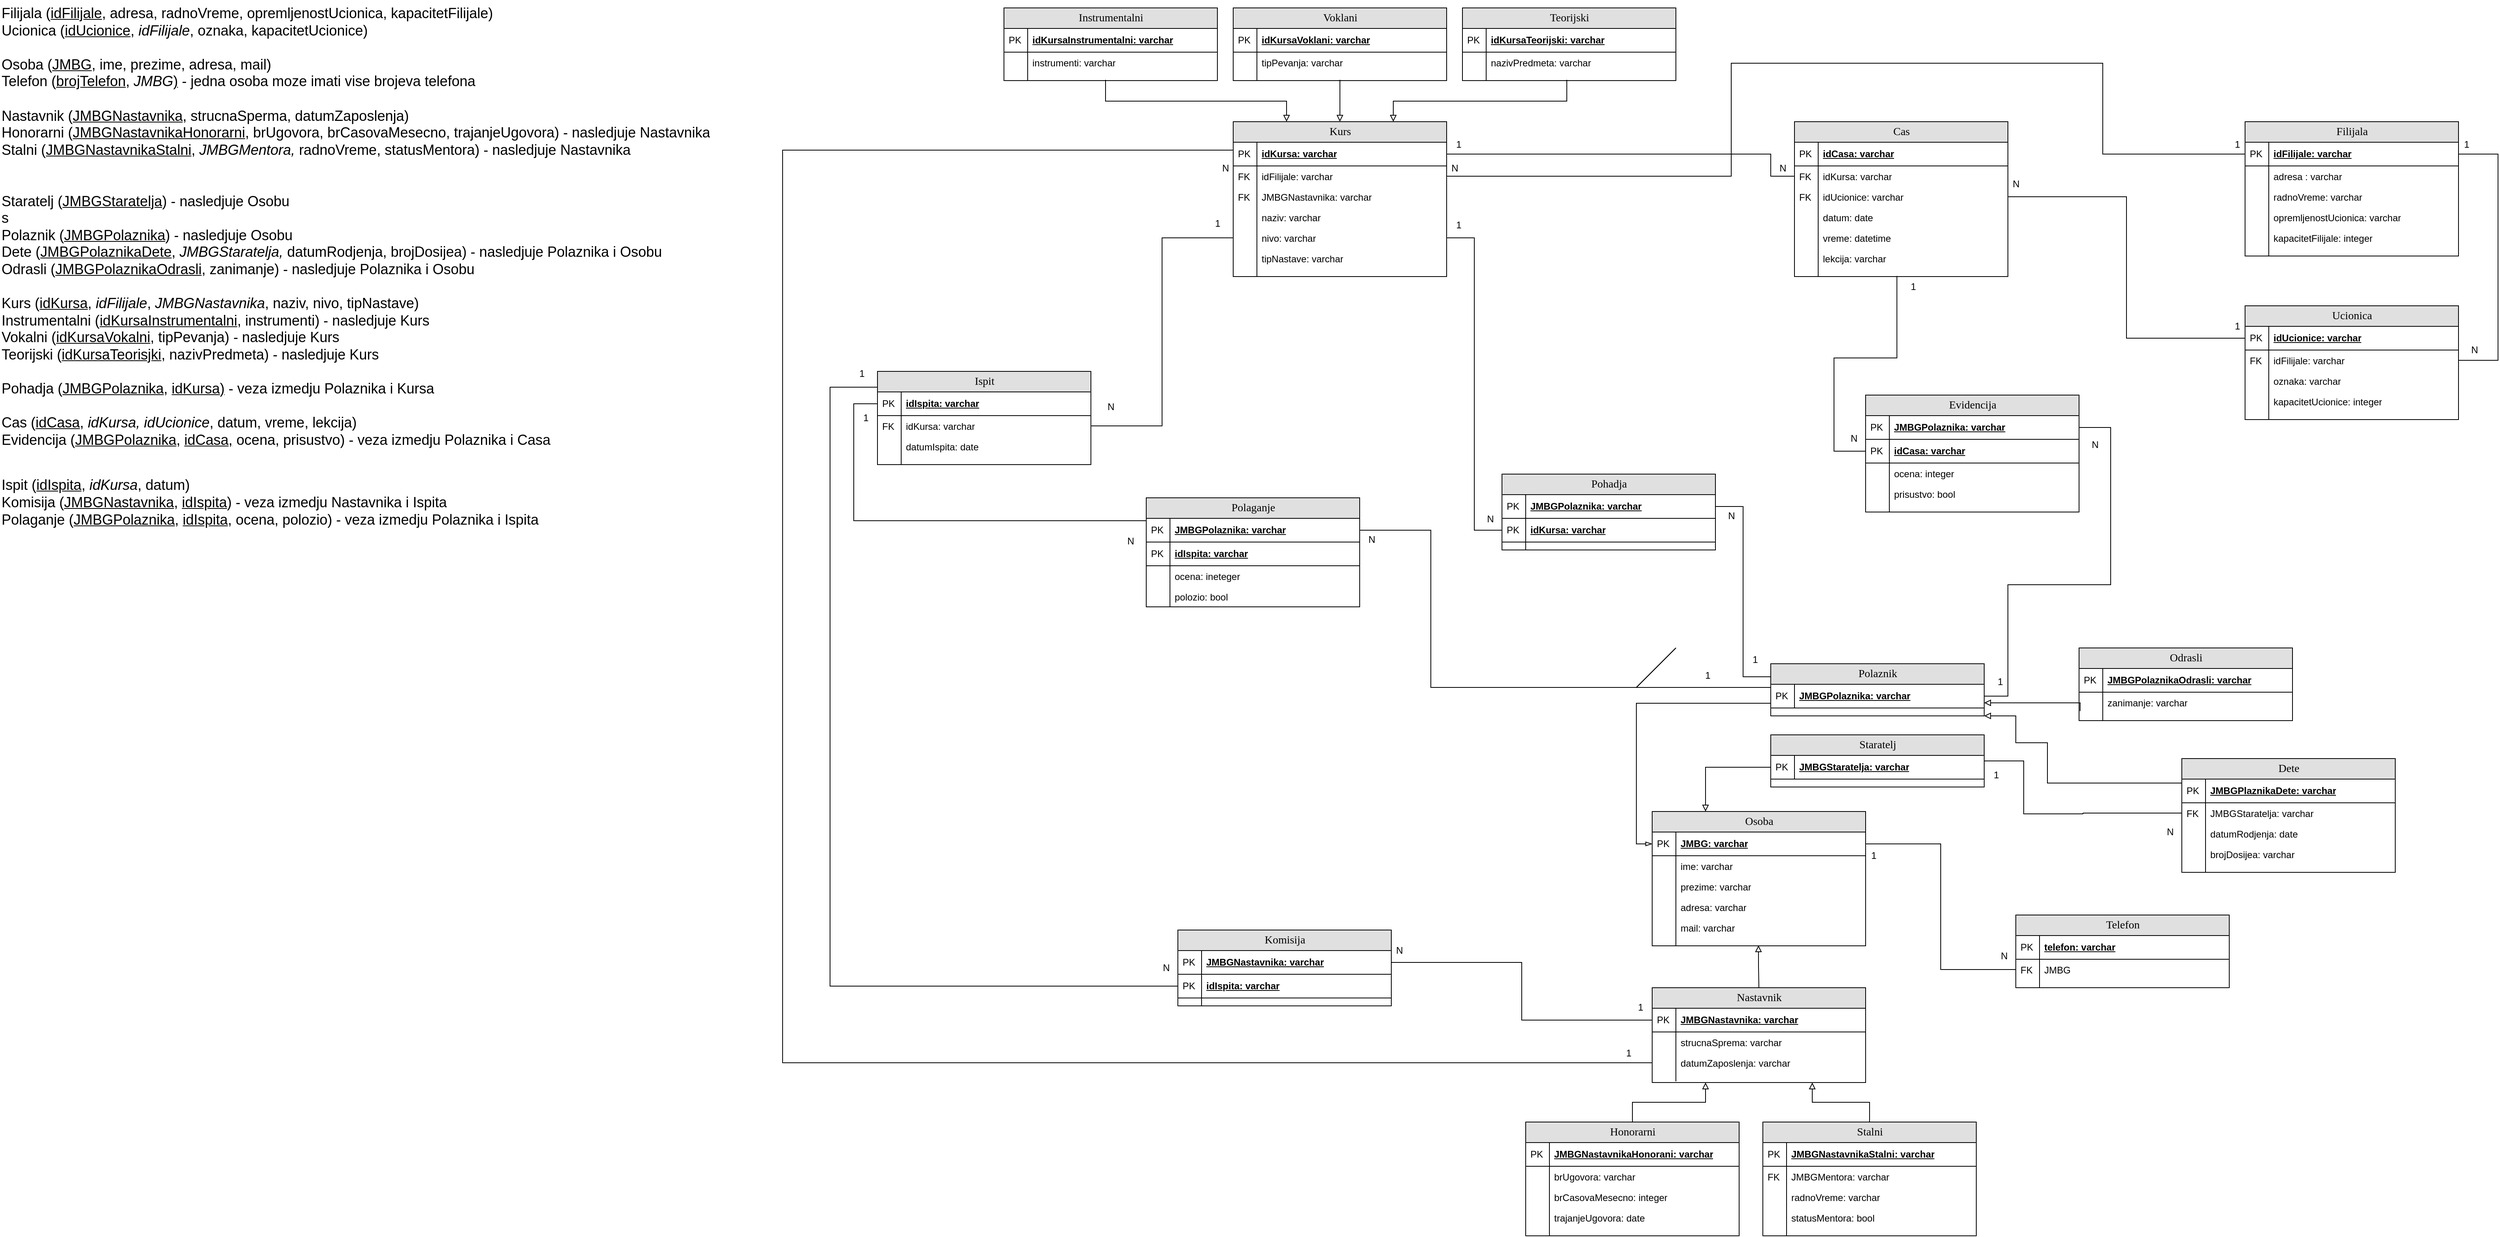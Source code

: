 <mxfile version="28.0.7">
  <diagram name="Page-1" id="e56a1550-8fbb-45ad-956c-1786394a9013">
    <mxGraphModel dx="5530" dy="2364" grid="1" gridSize="10" guides="1" tooltips="1" connect="1" arrows="1" fold="1" page="1" pageScale="1" pageWidth="1100" pageHeight="850" background="none" math="0" shadow="0">
      <root>
        <mxCell id="0" />
        <mxCell id="1" parent="0" />
        <mxCell id="NkEeuFbSOhFp3eTpCiHh-1" value="&lt;div&gt;&lt;font style=&quot;font-size: 18px;&quot;&gt;Filijala (&lt;u&gt;&lt;font style=&quot;color: light-dark(rgb(0, 0, 0), rgb(255, 51, 51));&quot;&gt;idFilijale&lt;/font&gt;&lt;/u&gt;, adresa, radnoVreme, opremljenostUcionica, kapacitetFilijale)&lt;/font&gt;&lt;/div&gt;&lt;div&gt;&lt;font style=&quot;font-size: 18px;&quot;&gt;Ucionica (&lt;u&gt;&lt;font style=&quot;color: light-dark(rgb(0, 0, 0), rgb(255, 51, 51));&quot;&gt;idUcionice&lt;/font&gt;&lt;/u&gt;, &lt;i&gt;&lt;font style=&quot;color: light-dark(rgb(0, 0, 0), rgb(255, 153, 51));&quot;&gt;idFilijale&lt;/font&gt;&lt;/i&gt;, oznaka, kapacitetUcionice)&amp;nbsp;&lt;/font&gt;&lt;/div&gt;&lt;font style=&quot;font-size: 18px;&quot;&gt;&lt;div&gt;&lt;font style=&quot;font-size: 18px;&quot;&gt;&lt;br&gt;&lt;/font&gt;&lt;/div&gt;Osoba (&lt;u style=&quot;&quot;&gt;&lt;font style=&quot;color: light-dark(rgb(0, 0, 0), rgb(255, 51, 51));&quot;&gt;JMBG&lt;/font&gt;&lt;/u&gt;, ime, prezime, adresa, mail)&lt;/font&gt;&lt;div&gt;&lt;font style=&quot;font-size: 18px;&quot;&gt;&lt;font style=&quot;&quot;&gt;&lt;font style=&quot;color: light-dark(rgb(0, 0, 0), rgb(255, 255, 255));&quot;&gt;Telefon (&lt;/font&gt;&lt;u style=&quot;&quot;&gt;&lt;font style=&quot;color: light-dark(rgb(0, 0, 0), rgb(255, 51, 51));&quot;&gt;brojT&lt;/font&gt;&lt;/u&gt;&lt;/font&gt;&lt;u style=&quot;&quot;&gt;&lt;font style=&quot;color: light-dark(rgb(0, 0, 0), rgb(255, 51, 51));&quot;&gt;elefon&lt;/font&gt;&lt;/u&gt;&lt;span style=&quot;color: light-dark(rgb(0, 0, 0), rgb(255, 255, 255)); background-color: transparent;&quot;&gt;,&amp;nbsp;&lt;/span&gt;&lt;span style=&quot;background-color: transparent;&quot;&gt;&lt;i style=&quot;&quot;&gt;&lt;font style=&quot;color: light-dark(rgb(0, 0, 0), rgb(255, 153, 51));&quot;&gt;JMBG&lt;/font&gt;&lt;/i&gt;&lt;/span&gt;&lt;u style=&quot;color: light-dark(rgb(0, 0, 0), rgb(255, 255, 255)); background-color: transparent;&quot;&gt;)&lt;/u&gt;&lt;span style=&quot;color: light-dark(rgb(0, 0, 0), rgb(255, 255, 255)); background-color: transparent;&quot;&gt;&amp;nbsp;- jedna osoba moze imati vise brojeva telefona&lt;/span&gt;&lt;/font&gt;&lt;/div&gt;&lt;div&gt;&lt;font style=&quot;font-size: 18px;&quot;&gt;&lt;u style=&quot;background-color: transparent; color: light-dark(rgb(0, 0, 0), rgb(255, 255, 255));&quot;&gt;&lt;br&gt;&lt;/u&gt;&lt;/font&gt;&lt;/div&gt;&lt;div&gt;&lt;span style=&quot;font-size: 18px;&quot;&gt;Nastavnik (&lt;u&gt;&lt;font style=&quot;color: light-dark(rgb(0, 0, 0), rgb(255, 51, 51));&quot;&gt;JMBGNastavnika&lt;/font&gt;&lt;/u&gt;, strucnaSperma, datumZaposlenja)&amp;nbsp;&lt;/span&gt;&lt;/div&gt;&lt;div&gt;&lt;span style=&quot;font-size: 18px;&quot;&gt;Honorarni (&lt;u&gt;&lt;font style=&quot;color: light-dark(rgb(0, 0, 0), rgb(255, 51, 51));&quot;&gt;JMBGNastavnikaHonorarni&lt;/font&gt;&lt;/u&gt;, brUgovora, brCasovaMesecno, trajanjeUgovora) - nasledjuje Nastavnika&lt;/span&gt;&lt;/div&gt;&lt;div&gt;&lt;div&gt;&lt;span style=&quot;font-size: 18px;&quot;&gt;Stalni (&lt;u&gt;&lt;font style=&quot;color: light-dark(rgb(0, 0, 0), rgb(255, 51, 51));&quot;&gt;JMBGNastavnikaStalni&lt;/font&gt;&lt;/u&gt;,&amp;nbsp;&lt;/span&gt;&lt;i style=&quot;background-color: transparent; font-size: 18px;&quot;&gt;&lt;font style=&quot;color: light-dark(rgb(0, 0, 0), rgb(255, 153, 51));&quot;&gt;JMBGMentora&lt;/font&gt;&lt;/i&gt;&lt;i style=&quot;background-color: transparent; color: light-dark(rgb(0, 0, 0), rgb(255, 255, 255)); font-size: 18px;&quot;&gt;,&amp;nbsp;&lt;/i&gt;&lt;span style=&quot;font-size: 18px; background-color: transparent; color: light-dark(rgb(0, 0, 0), rgb(255, 255, 255));&quot;&gt;radnoVreme, statusMentora&lt;/span&gt;&lt;span style=&quot;font-size: 18px; background-color: transparent; color: light-dark(rgb(0, 0, 0), rgb(255, 255, 255));&quot;&gt;) - nasledjuje Nastavnika&lt;/span&gt;&lt;/div&gt;&lt;/div&gt;&lt;div&gt;&lt;span style=&quot;font-size: 18px;&quot;&gt;&lt;br&gt;&lt;/span&gt;&lt;/div&gt;&lt;div&gt;&lt;span style=&quot;font-size: 18px;&quot;&gt;&lt;br&gt;&lt;/span&gt;&lt;/div&gt;&lt;div&gt;&lt;span style=&quot;font-size: 18px;&quot;&gt;Staratelj (&lt;u&gt;&lt;font style=&quot;color: light-dark(rgb(0, 0, 0), rgb(255, 51, 51));&quot;&gt;JMBGStaratelja&lt;/font&gt;&lt;/u&gt;) - nasledjuje Osobu&lt;/span&gt;&lt;/div&gt;&lt;div&gt;&lt;span style=&quot;font-size: 18px;&quot;&gt;s&lt;/span&gt;&lt;/div&gt;&lt;div&gt;&lt;span style=&quot;font-size: 18px;&quot;&gt;Polaznik (&lt;u&gt;&lt;font style=&quot;color: light-dark(rgb(0, 0, 0), rgb(255, 51, 51));&quot;&gt;JMBGPolaznika&lt;/font&gt;&lt;/u&gt;) - nasledjuje Osobu&lt;/span&gt;&lt;/div&gt;&lt;div&gt;&lt;span style=&quot;font-size: 18px;&quot;&gt;Dete (&lt;u&gt;&lt;font style=&quot;color: light-dark(rgb(0, 0, 0), rgb(255, 51, 51));&quot;&gt;JMBGPolaznikaDete&lt;/font&gt;&lt;/u&gt;, &lt;i&gt;&lt;font style=&quot;color: light-dark(rgb(0, 0, 0), rgb(255, 153, 51));&quot;&gt;JMBGStaratelja&lt;/font&gt;,&lt;/i&gt;&amp;nbsp;datumRodjenja, brojDosijea) - nasledjuje Polaznika i Osobu&lt;/span&gt;&lt;/div&gt;&lt;div&gt;&lt;span style=&quot;font-size: 18px;&quot;&gt;Odrasli (&lt;u&gt;&lt;font style=&quot;color: light-dark(rgb(0, 0, 0), rgb(255, 51, 51));&quot;&gt;JMBGPolaznikaOdrasli&lt;/font&gt;&lt;/u&gt;, zanimanje) - nasledjuje Polaznika i Osobu&lt;/span&gt;&lt;/div&gt;&lt;div&gt;&lt;span style=&quot;font-size: 18px;&quot;&gt;&lt;br&gt;&lt;/span&gt;&lt;/div&gt;&lt;div&gt;&lt;span style=&quot;font-size: 18px;&quot;&gt;Kurs (&lt;u&gt;&lt;font style=&quot;color: light-dark(rgb(0, 0, 0), rgb(255, 51, 51));&quot;&gt;idKursa&lt;/font&gt;&lt;/u&gt;, &lt;i&gt;&lt;font style=&quot;color: light-dark(rgb(0, 0, 0), rgb(255, 153, 51));&quot;&gt;idFilijale&lt;/font&gt;&lt;/i&gt;, &lt;i&gt;&lt;font style=&quot;color: light-dark(rgb(0, 0, 0), rgb(255, 153, 51));&quot;&gt;JMBGNastavnika&lt;/font&gt;&lt;/i&gt;, naziv, nivo, tipNastave)&amp;nbsp;&lt;/span&gt;&lt;/div&gt;&lt;div&gt;&lt;span style=&quot;font-size: 18px;&quot;&gt;Instrumentalni (&lt;u&gt;&lt;font style=&quot;color: light-dark(rgb(0, 0, 0), rgb(255, 51, 51));&quot;&gt;idKursaInstrumentalni&lt;/font&gt;&lt;/u&gt;, instrumenti) - nasledjuje Kurs&lt;/span&gt;&lt;/div&gt;&lt;div&gt;&lt;div&gt;&lt;span style=&quot;font-size: 18px;&quot;&gt;Vokalni (&lt;u&gt;&lt;font style=&quot;color: light-dark(rgb(0, 0, 0), rgb(255, 51, 51));&quot;&gt;idKursaVokalni&lt;/font&gt;&lt;/u&gt;, tipPevanja)&amp;nbsp;&lt;/span&gt;&lt;span style=&quot;font-size: 18px; background-color: transparent; color: light-dark(rgb(0, 0, 0), rgb(255, 255, 255));&quot;&gt;- nasledjuje Kurs&lt;/span&gt;&lt;/div&gt;&lt;/div&gt;&lt;div&gt;&lt;div&gt;&lt;span style=&quot;font-size: 18px;&quot;&gt;Teorijski (&lt;u&gt;&lt;font style=&quot;color: light-dark(rgb(0, 0, 0), rgb(255, 51, 51));&quot;&gt;idKursaTeorisjki&lt;/font&gt;&lt;/u&gt;, nazivPredmeta)&amp;nbsp;&lt;/span&gt;&lt;span style=&quot;font-size: 18px; background-color: transparent; color: light-dark(rgb(0, 0, 0), rgb(255, 255, 255));&quot;&gt;- nasledjuje Kurs&lt;/span&gt;&lt;/div&gt;&lt;/div&gt;&lt;div&gt;&lt;span style=&quot;font-size: 18px;&quot;&gt;&lt;br&gt;&lt;/span&gt;&lt;/div&gt;&lt;div&gt;&lt;span style=&quot;font-size: 18px;&quot;&gt;Pohadja (&lt;/span&gt;&lt;u style=&quot;font-size: 18px;&quot;&gt;&lt;font style=&quot;color: light-dark(rgb(0, 0, 0), rgb(255, 51, 51));&quot;&gt;JMBGPolaznika&lt;/font&gt;&lt;/u&gt;&lt;span style=&quot;font-size: 18px;&quot;&gt;,&amp;nbsp;&lt;/span&gt;&lt;u style=&quot;font-size: 18px;&quot;&gt;&lt;font style=&quot;color: light-dark(rgb(0, 0, 0), rgb(255, 51, 51));&quot;&gt;idKursa&lt;/font&gt;)&lt;/u&gt;&lt;span style=&quot;font-size: 18px;&quot;&gt;&amp;nbsp;- veza izmedju Polaznika i Kursa&lt;/span&gt;&lt;span style=&quot;font-size: 18px;&quot;&gt;&lt;/span&gt;&lt;/div&gt;&lt;div&gt;&lt;span style=&quot;font-size: 18px;&quot;&gt;&lt;br&gt;&lt;/span&gt;&lt;/div&gt;&lt;div&gt;&lt;span style=&quot;font-size: 18px;&quot;&gt;Cas (&lt;u&gt;&lt;font style=&quot;color: light-dark(rgb(0, 0, 0), rgb(255, 51, 51));&quot;&gt;idCasa&lt;/font&gt;&lt;/u&gt;, &lt;i&gt;&lt;font style=&quot;color: light-dark(rgb(0, 0, 0), rgb(255, 153, 51));&quot;&gt;idKursa&lt;/font&gt;, &lt;font style=&quot;color: light-dark(rgb(0, 0, 0), rgb(255, 153, 51));&quot;&gt;idUcionice&lt;/font&gt;&lt;/i&gt;, datum, vreme, lekcija)&lt;/span&gt;&lt;/div&gt;&lt;div&gt;&lt;span style=&quot;font-size: 18px;&quot;&gt;Evidencija (&lt;u&gt;&lt;font style=&quot;color: light-dark(rgb(0, 0, 0), rgb(255, 51, 51));&quot;&gt;JMBGPolaznika&lt;/font&gt;&lt;/u&gt;,&amp;nbsp;&lt;/span&gt;&lt;u style=&quot;background-color: transparent; font-size: 18px;&quot;&gt;&lt;font style=&quot;color: light-dark(rgb(0, 0, 0), rgb(255, 51, 51));&quot;&gt;idCasa&lt;/font&gt;&lt;/u&gt;&lt;u style=&quot;background-color: transparent; color: light-dark(rgb(0, 0, 0), rgb(255, 255, 255)); font-size: 18px;&quot;&gt;,&lt;/u&gt;&lt;span style=&quot;font-size: 18px; background-color: transparent; color: light-dark(rgb(0, 0, 0), rgb(255, 255, 255));&quot;&gt;&amp;nbsp;ocena, prisustvo) - veza izmedju Polaznika i Casa&lt;/span&gt;&lt;/div&gt;&lt;div&gt;&lt;br&gt;&lt;/div&gt;&lt;div&gt;&lt;span style=&quot;font-size: 18px;&quot;&gt;&lt;u&gt;&lt;br&gt;&lt;/u&gt;&lt;/span&gt;&lt;/div&gt;&lt;div&gt;&lt;span style=&quot;font-size: 18px;&quot;&gt;Ispit (&lt;u&gt;&lt;font style=&quot;color: light-dark(rgb(0, 0, 0), rgb(255, 51, 51));&quot;&gt;idIspita&lt;/font&gt;&lt;/u&gt;, &lt;i&gt;&lt;font style=&quot;color: light-dark(rgb(0, 0, 0), rgb(255, 153, 51));&quot;&gt;idKursa&lt;/font&gt;&lt;/i&gt;, datum)&lt;/span&gt;&lt;/div&gt;&lt;div&gt;&lt;span style=&quot;font-size: 18px;&quot;&gt;Komisija (&lt;u&gt;&lt;font style=&quot;color: light-dark(rgb(0, 0, 0), rgb(255, 51, 51));&quot;&gt;JMBGNastavnika&lt;/font&gt;&lt;/u&gt;, &lt;u&gt;&lt;font style=&quot;color: light-dark(rgb(0, 0, 0), rgb(255, 51, 51));&quot;&gt;idIspita&lt;/font&gt;&lt;/u&gt;) - veza izmedju Nastavnika i Ispita&lt;/span&gt;&lt;/div&gt;&lt;div&gt;&lt;span style=&quot;font-size: 18px;&quot;&gt;Polaganje (&lt;u&gt;&lt;font style=&quot;color: light-dark(rgb(0, 0, 0), rgb(255, 51, 51));&quot;&gt;JMBGPolaznika&lt;/font&gt;&lt;/u&gt;, &lt;u&gt;&lt;font style=&quot;color: light-dark(rgb(0, 0, 0), rgb(255, 51, 51));&quot;&gt;idIspita&lt;/font&gt;&lt;/u&gt;, ocena, polozio) - veza izmedju Polaznika i Ispita&lt;/span&gt;&lt;/div&gt;&lt;div&gt;&lt;span style=&quot;font-size: 18px;&quot;&gt;&lt;br&gt;&lt;/span&gt;&lt;/div&gt;&lt;div&gt;&lt;span style=&quot;font-size: 18px;&quot;&gt;&lt;br&gt;&lt;/span&gt;&lt;/div&gt;&lt;div&gt;&lt;span style=&quot;font-size: 18px;&quot;&gt;&lt;br&gt;&lt;/span&gt;&lt;/div&gt;&lt;div&gt;&lt;br&gt;&lt;/div&gt;&lt;div&gt;&lt;span style=&quot;font-size: 18px;&quot;&gt;&lt;br&gt;&lt;/span&gt;&lt;/div&gt;&lt;div&gt;&lt;span style=&quot;font-size: 18px;&quot;&gt;&amp;nbsp;&lt;/span&gt;&lt;/div&gt;&lt;div&gt;&lt;font style=&quot;font-size: 18px;&quot;&gt;&lt;u style=&quot;background-color: transparent; color: light-dark(rgb(0, 0, 0), rgb(255, 255, 255));&quot;&gt;&lt;br&gt;&lt;/u&gt;&lt;/font&gt;&lt;/div&gt;" style="text;html=1;whiteSpace=wrap;overflow=hidden;rounded=0;strokeWidth=3;" parent="1" vertex="1">
          <mxGeometry x="-2120" y="-800" width="1020" height="720" as="geometry" />
        </mxCell>
        <mxCell id="NkEeuFbSOhFp3eTpCiHh-2" value="Filijala" style="swimlane;html=1;fontStyle=0;childLayout=stackLayout;horizontal=1;startSize=26;fillColor=#e0e0e0;horizontalStack=0;resizeParent=1;resizeLast=0;collapsible=1;marginBottom=0;swimlaneFillColor=#ffffff;align=center;rounded=0;shadow=0;comic=0;labelBackgroundColor=none;strokeWidth=1;fontFamily=Verdana;fontSize=14" parent="1" vertex="1">
          <mxGeometry x="720" y="-646" width="270" height="170" as="geometry" />
        </mxCell>
        <mxCell id="NkEeuFbSOhFp3eTpCiHh-3" value="idFilijale: varchar" style="shape=partialRectangle;top=0;left=0;right=0;bottom=1;html=1;align=left;verticalAlign=middle;fillColor=none;spacingLeft=34;spacingRight=4;whiteSpace=wrap;overflow=hidden;rotatable=0;points=[[0,0.5],[1,0.5]];portConstraint=eastwest;dropTarget=0;fontStyle=5;" parent="NkEeuFbSOhFp3eTpCiHh-2" vertex="1">
          <mxGeometry y="26" width="270" height="30" as="geometry" />
        </mxCell>
        <mxCell id="NkEeuFbSOhFp3eTpCiHh-4" value="PK" style="shape=partialRectangle;top=0;left=0;bottom=0;html=1;fillColor=none;align=left;verticalAlign=middle;spacingLeft=4;spacingRight=4;whiteSpace=wrap;overflow=hidden;rotatable=0;points=[];portConstraint=eastwest;part=1;" parent="NkEeuFbSOhFp3eTpCiHh-3" vertex="1" connectable="0">
          <mxGeometry width="30" height="30" as="geometry" />
        </mxCell>
        <mxCell id="NkEeuFbSOhFp3eTpCiHh-5" value="adresa : varchar" style="shape=partialRectangle;top=0;left=0;right=0;bottom=0;html=1;align=left;verticalAlign=top;fillColor=none;spacingLeft=34;spacingRight=4;whiteSpace=wrap;overflow=hidden;rotatable=0;points=[[0,0.5],[1,0.5]];portConstraint=eastwest;dropTarget=0;" parent="NkEeuFbSOhFp3eTpCiHh-2" vertex="1">
          <mxGeometry y="56" width="270" height="26" as="geometry" />
        </mxCell>
        <mxCell id="NkEeuFbSOhFp3eTpCiHh-6" value="" style="shape=partialRectangle;top=0;left=0;bottom=0;html=1;fillColor=none;align=left;verticalAlign=top;spacingLeft=4;spacingRight=4;whiteSpace=wrap;overflow=hidden;rotatable=0;points=[];portConstraint=eastwest;part=1;" parent="NkEeuFbSOhFp3eTpCiHh-5" vertex="1" connectable="0">
          <mxGeometry width="30" height="26" as="geometry" />
        </mxCell>
        <mxCell id="NkEeuFbSOhFp3eTpCiHh-7" value="radnoVreme: varchar" style="shape=partialRectangle;top=0;left=0;right=0;bottom=0;html=1;align=left;verticalAlign=top;fillColor=none;spacingLeft=34;spacingRight=4;whiteSpace=wrap;overflow=hidden;rotatable=0;points=[[0,0.5],[1,0.5]];portConstraint=eastwest;dropTarget=0;" parent="NkEeuFbSOhFp3eTpCiHh-2" vertex="1">
          <mxGeometry y="82" width="270" height="26" as="geometry" />
        </mxCell>
        <mxCell id="NkEeuFbSOhFp3eTpCiHh-8" value="" style="shape=partialRectangle;top=0;left=0;bottom=0;html=1;fillColor=none;align=left;verticalAlign=top;spacingLeft=4;spacingRight=4;whiteSpace=wrap;overflow=hidden;rotatable=0;points=[];portConstraint=eastwest;part=1;" parent="NkEeuFbSOhFp3eTpCiHh-7" vertex="1" connectable="0">
          <mxGeometry width="30" height="26" as="geometry" />
        </mxCell>
        <mxCell id="NkEeuFbSOhFp3eTpCiHh-9" value="opremljenostUcionica: varchar" style="shape=partialRectangle;top=0;left=0;right=0;bottom=0;html=1;align=left;verticalAlign=top;fillColor=none;spacingLeft=34;spacingRight=4;whiteSpace=wrap;overflow=hidden;rotatable=0;points=[[0,0.5],[1,0.5]];portConstraint=eastwest;dropTarget=0;" parent="NkEeuFbSOhFp3eTpCiHh-2" vertex="1">
          <mxGeometry y="108" width="270" height="26" as="geometry" />
        </mxCell>
        <mxCell id="NkEeuFbSOhFp3eTpCiHh-10" value="" style="shape=partialRectangle;top=0;left=0;bottom=0;html=1;fillColor=none;align=left;verticalAlign=top;spacingLeft=4;spacingRight=4;whiteSpace=wrap;overflow=hidden;rotatable=0;points=[];portConstraint=eastwest;part=1;" parent="NkEeuFbSOhFp3eTpCiHh-9" vertex="1" connectable="0">
          <mxGeometry width="30" height="26" as="geometry" />
        </mxCell>
        <mxCell id="NkEeuFbSOhFp3eTpCiHh-35" value="kapacitetFilijale: integer" style="shape=partialRectangle;top=0;left=0;right=0;bottom=0;html=1;align=left;verticalAlign=top;fillColor=none;spacingLeft=34;spacingRight=4;whiteSpace=wrap;overflow=hidden;rotatable=0;points=[[0,0.5],[1,0.5]];portConstraint=eastwest;dropTarget=0;" parent="NkEeuFbSOhFp3eTpCiHh-2" vertex="1">
          <mxGeometry y="134" width="270" height="26" as="geometry" />
        </mxCell>
        <mxCell id="NkEeuFbSOhFp3eTpCiHh-36" value="" style="shape=partialRectangle;top=0;left=0;bottom=0;html=1;fillColor=none;align=left;verticalAlign=top;spacingLeft=4;spacingRight=4;whiteSpace=wrap;overflow=hidden;rotatable=0;points=[];portConstraint=eastwest;part=1;" parent="NkEeuFbSOhFp3eTpCiHh-35" vertex="1" connectable="0">
          <mxGeometry width="30" height="26" as="geometry" />
        </mxCell>
        <mxCell id="NkEeuFbSOhFp3eTpCiHh-11" value="" style="shape=partialRectangle;top=0;left=0;right=0;bottom=0;html=1;align=left;verticalAlign=top;fillColor=none;spacingLeft=34;spacingRight=4;whiteSpace=wrap;overflow=hidden;rotatable=0;points=[[0,0.5],[1,0.5]];portConstraint=eastwest;dropTarget=0;" parent="NkEeuFbSOhFp3eTpCiHh-2" vertex="1">
          <mxGeometry y="160" width="270" height="10" as="geometry" />
        </mxCell>
        <mxCell id="NkEeuFbSOhFp3eTpCiHh-12" value="" style="shape=partialRectangle;top=0;left=0;bottom=0;html=1;fillColor=none;align=left;verticalAlign=top;spacingLeft=4;spacingRight=4;whiteSpace=wrap;overflow=hidden;rotatable=0;points=[];portConstraint=eastwest;part=1;" parent="NkEeuFbSOhFp3eTpCiHh-11" vertex="1" connectable="0">
          <mxGeometry width="30" height="10" as="geometry" />
        </mxCell>
        <mxCell id="NkEeuFbSOhFp3eTpCiHh-37" value="Ucionica" style="swimlane;html=1;fontStyle=0;childLayout=stackLayout;horizontal=1;startSize=26;fillColor=#e0e0e0;horizontalStack=0;resizeParent=1;resizeLast=0;collapsible=1;marginBottom=0;swimlaneFillColor=#ffffff;align=center;rounded=0;shadow=0;comic=0;labelBackgroundColor=none;strokeWidth=1;fontFamily=Verdana;fontSize=14" parent="1" vertex="1">
          <mxGeometry x="720" y="-413" width="270" height="144" as="geometry" />
        </mxCell>
        <mxCell id="NkEeuFbSOhFp3eTpCiHh-38" value="idUcionice: varchar" style="shape=partialRectangle;top=0;left=0;right=0;bottom=1;html=1;align=left;verticalAlign=middle;fillColor=none;spacingLeft=34;spacingRight=4;whiteSpace=wrap;overflow=hidden;rotatable=0;points=[[0,0.5],[1,0.5]];portConstraint=eastwest;dropTarget=0;fontStyle=5;" parent="NkEeuFbSOhFp3eTpCiHh-37" vertex="1">
          <mxGeometry y="26" width="270" height="30" as="geometry" />
        </mxCell>
        <mxCell id="NkEeuFbSOhFp3eTpCiHh-39" value="PK" style="shape=partialRectangle;top=0;left=0;bottom=0;html=1;fillColor=none;align=left;verticalAlign=middle;spacingLeft=4;spacingRight=4;whiteSpace=wrap;overflow=hidden;rotatable=0;points=[];portConstraint=eastwest;part=1;" parent="NkEeuFbSOhFp3eTpCiHh-38" vertex="1" connectable="0">
          <mxGeometry width="30" height="30" as="geometry" />
        </mxCell>
        <mxCell id="NkEeuFbSOhFp3eTpCiHh-40" value="idFilijale: varchar" style="shape=partialRectangle;top=0;left=0;right=0;bottom=0;html=1;align=left;verticalAlign=top;fillColor=none;spacingLeft=34;spacingRight=4;whiteSpace=wrap;overflow=hidden;rotatable=0;points=[[0,0.5],[1,0.5]];portConstraint=eastwest;dropTarget=0;" parent="NkEeuFbSOhFp3eTpCiHh-37" vertex="1">
          <mxGeometry y="56" width="270" height="26" as="geometry" />
        </mxCell>
        <mxCell id="NkEeuFbSOhFp3eTpCiHh-41" value="FK" style="shape=partialRectangle;top=0;left=0;bottom=0;html=1;fillColor=none;align=left;verticalAlign=top;spacingLeft=4;spacingRight=4;whiteSpace=wrap;overflow=hidden;rotatable=0;points=[];portConstraint=eastwest;part=1;" parent="NkEeuFbSOhFp3eTpCiHh-40" vertex="1" connectable="0">
          <mxGeometry width="30" height="26" as="geometry" />
        </mxCell>
        <mxCell id="NkEeuFbSOhFp3eTpCiHh-42" value="oznaka: varchar" style="shape=partialRectangle;top=0;left=0;right=0;bottom=0;html=1;align=left;verticalAlign=top;fillColor=none;spacingLeft=34;spacingRight=4;whiteSpace=wrap;overflow=hidden;rotatable=0;points=[[0,0.5],[1,0.5]];portConstraint=eastwest;dropTarget=0;" parent="NkEeuFbSOhFp3eTpCiHh-37" vertex="1">
          <mxGeometry y="82" width="270" height="26" as="geometry" />
        </mxCell>
        <mxCell id="NkEeuFbSOhFp3eTpCiHh-43" value="" style="shape=partialRectangle;top=0;left=0;bottom=0;html=1;fillColor=none;align=left;verticalAlign=top;spacingLeft=4;spacingRight=4;whiteSpace=wrap;overflow=hidden;rotatable=0;points=[];portConstraint=eastwest;part=1;" parent="NkEeuFbSOhFp3eTpCiHh-42" vertex="1" connectable="0">
          <mxGeometry width="30" height="26" as="geometry" />
        </mxCell>
        <mxCell id="NkEeuFbSOhFp3eTpCiHh-44" value="kapacitetUcionice: integer" style="shape=partialRectangle;top=0;left=0;right=0;bottom=0;html=1;align=left;verticalAlign=top;fillColor=none;spacingLeft=34;spacingRight=4;whiteSpace=wrap;overflow=hidden;rotatable=0;points=[[0,0.5],[1,0.5]];portConstraint=eastwest;dropTarget=0;" parent="NkEeuFbSOhFp3eTpCiHh-37" vertex="1">
          <mxGeometry y="108" width="270" height="26" as="geometry" />
        </mxCell>
        <mxCell id="NkEeuFbSOhFp3eTpCiHh-45" value="" style="shape=partialRectangle;top=0;left=0;bottom=0;html=1;fillColor=none;align=left;verticalAlign=top;spacingLeft=4;spacingRight=4;whiteSpace=wrap;overflow=hidden;rotatable=0;points=[];portConstraint=eastwest;part=1;" parent="NkEeuFbSOhFp3eTpCiHh-44" vertex="1" connectable="0">
          <mxGeometry width="30" height="26" as="geometry" />
        </mxCell>
        <mxCell id="NkEeuFbSOhFp3eTpCiHh-48" value="" style="shape=partialRectangle;top=0;left=0;right=0;bottom=0;html=1;align=left;verticalAlign=top;fillColor=none;spacingLeft=34;spacingRight=4;whiteSpace=wrap;overflow=hidden;rotatable=0;points=[[0,0.5],[1,0.5]];portConstraint=eastwest;dropTarget=0;" parent="NkEeuFbSOhFp3eTpCiHh-37" vertex="1">
          <mxGeometry y="134" width="270" height="10" as="geometry" />
        </mxCell>
        <mxCell id="NkEeuFbSOhFp3eTpCiHh-49" value="" style="shape=partialRectangle;top=0;left=0;bottom=0;html=1;fillColor=none;align=left;verticalAlign=top;spacingLeft=4;spacingRight=4;whiteSpace=wrap;overflow=hidden;rotatable=0;points=[];portConstraint=eastwest;part=1;" parent="NkEeuFbSOhFp3eTpCiHh-48" vertex="1" connectable="0">
          <mxGeometry width="30" height="10" as="geometry" />
        </mxCell>
        <mxCell id="NkEeuFbSOhFp3eTpCiHh-58" value="Osoba" style="swimlane;html=1;fontStyle=0;childLayout=stackLayout;horizontal=1;startSize=26;fillColor=#e0e0e0;horizontalStack=0;resizeParent=1;resizeLast=0;collapsible=1;marginBottom=0;swimlaneFillColor=#ffffff;align=center;rounded=0;shadow=0;comic=0;labelBackgroundColor=none;strokeWidth=1;fontFamily=Verdana;fontSize=14" parent="1" vertex="1">
          <mxGeometry x="-30" y="227" width="270" height="170" as="geometry" />
        </mxCell>
        <mxCell id="NkEeuFbSOhFp3eTpCiHh-59" value="JMBG: varchar" style="shape=partialRectangle;top=0;left=0;right=0;bottom=1;html=1;align=left;verticalAlign=middle;fillColor=none;spacingLeft=34;spacingRight=4;whiteSpace=wrap;overflow=hidden;rotatable=0;points=[[0,0.5],[1,0.5]];portConstraint=eastwest;dropTarget=0;fontStyle=5;" parent="NkEeuFbSOhFp3eTpCiHh-58" vertex="1">
          <mxGeometry y="26" width="270" height="30" as="geometry" />
        </mxCell>
        <mxCell id="NkEeuFbSOhFp3eTpCiHh-60" value="PK" style="shape=partialRectangle;top=0;left=0;bottom=0;html=1;fillColor=none;align=left;verticalAlign=middle;spacingLeft=4;spacingRight=4;whiteSpace=wrap;overflow=hidden;rotatable=0;points=[];portConstraint=eastwest;part=1;" parent="NkEeuFbSOhFp3eTpCiHh-59" vertex="1" connectable="0">
          <mxGeometry width="30" height="30" as="geometry" />
        </mxCell>
        <mxCell id="NkEeuFbSOhFp3eTpCiHh-61" value="ime: varchar" style="shape=partialRectangle;top=0;left=0;right=0;bottom=0;html=1;align=left;verticalAlign=top;fillColor=none;spacingLeft=34;spacingRight=4;whiteSpace=wrap;overflow=hidden;rotatable=0;points=[[0,0.5],[1,0.5]];portConstraint=eastwest;dropTarget=0;" parent="NkEeuFbSOhFp3eTpCiHh-58" vertex="1">
          <mxGeometry y="56" width="270" height="26" as="geometry" />
        </mxCell>
        <mxCell id="NkEeuFbSOhFp3eTpCiHh-62" value="" style="shape=partialRectangle;top=0;left=0;bottom=0;html=1;fillColor=none;align=left;verticalAlign=top;spacingLeft=4;spacingRight=4;whiteSpace=wrap;overflow=hidden;rotatable=0;points=[];portConstraint=eastwest;part=1;" parent="NkEeuFbSOhFp3eTpCiHh-61" vertex="1" connectable="0">
          <mxGeometry width="30" height="26" as="geometry" />
        </mxCell>
        <mxCell id="NkEeuFbSOhFp3eTpCiHh-63" value="prezime: varchar" style="shape=partialRectangle;top=0;left=0;right=0;bottom=0;html=1;align=left;verticalAlign=top;fillColor=none;spacingLeft=34;spacingRight=4;whiteSpace=wrap;overflow=hidden;rotatable=0;points=[[0,0.5],[1,0.5]];portConstraint=eastwest;dropTarget=0;" parent="NkEeuFbSOhFp3eTpCiHh-58" vertex="1">
          <mxGeometry y="82" width="270" height="26" as="geometry" />
        </mxCell>
        <mxCell id="NkEeuFbSOhFp3eTpCiHh-64" value="" style="shape=partialRectangle;top=0;left=0;bottom=0;html=1;fillColor=none;align=left;verticalAlign=top;spacingLeft=4;spacingRight=4;whiteSpace=wrap;overflow=hidden;rotatable=0;points=[];portConstraint=eastwest;part=1;" parent="NkEeuFbSOhFp3eTpCiHh-63" vertex="1" connectable="0">
          <mxGeometry width="30" height="26" as="geometry" />
        </mxCell>
        <mxCell id="NkEeuFbSOhFp3eTpCiHh-65" value="adresa: varchar" style="shape=partialRectangle;top=0;left=0;right=0;bottom=0;html=1;align=left;verticalAlign=top;fillColor=none;spacingLeft=34;spacingRight=4;whiteSpace=wrap;overflow=hidden;rotatable=0;points=[[0,0.5],[1,0.5]];portConstraint=eastwest;dropTarget=0;" parent="NkEeuFbSOhFp3eTpCiHh-58" vertex="1">
          <mxGeometry y="108" width="270" height="26" as="geometry" />
        </mxCell>
        <mxCell id="NkEeuFbSOhFp3eTpCiHh-66" value="" style="shape=partialRectangle;top=0;left=0;bottom=0;html=1;fillColor=none;align=left;verticalAlign=top;spacingLeft=4;spacingRight=4;whiteSpace=wrap;overflow=hidden;rotatable=0;points=[];portConstraint=eastwest;part=1;" parent="NkEeuFbSOhFp3eTpCiHh-65" vertex="1" connectable="0">
          <mxGeometry width="30" height="26" as="geometry" />
        </mxCell>
        <mxCell id="NkEeuFbSOhFp3eTpCiHh-67" value="mail: varchar" style="shape=partialRectangle;top=0;left=0;right=0;bottom=0;html=1;align=left;verticalAlign=top;fillColor=none;spacingLeft=34;spacingRight=4;whiteSpace=wrap;overflow=hidden;rotatable=0;points=[[0,0.5],[1,0.5]];portConstraint=eastwest;dropTarget=0;" parent="NkEeuFbSOhFp3eTpCiHh-58" vertex="1">
          <mxGeometry y="134" width="270" height="26" as="geometry" />
        </mxCell>
        <mxCell id="NkEeuFbSOhFp3eTpCiHh-68" value="" style="shape=partialRectangle;top=0;left=0;bottom=0;html=1;fillColor=none;align=left;verticalAlign=top;spacingLeft=4;spacingRight=4;whiteSpace=wrap;overflow=hidden;rotatable=0;points=[];portConstraint=eastwest;part=1;" parent="NkEeuFbSOhFp3eTpCiHh-67" vertex="1" connectable="0">
          <mxGeometry width="30" height="26" as="geometry" />
        </mxCell>
        <mxCell id="NkEeuFbSOhFp3eTpCiHh-69" value="" style="shape=partialRectangle;top=0;left=0;right=0;bottom=0;html=1;align=left;verticalAlign=top;fillColor=none;spacingLeft=34;spacingRight=4;whiteSpace=wrap;overflow=hidden;rotatable=0;points=[[0,0.5],[1,0.5]];portConstraint=eastwest;dropTarget=0;" parent="NkEeuFbSOhFp3eTpCiHh-58" vertex="1">
          <mxGeometry y="160" width="270" height="10" as="geometry" />
        </mxCell>
        <mxCell id="NkEeuFbSOhFp3eTpCiHh-70" value="" style="shape=partialRectangle;top=0;left=0;bottom=0;html=1;fillColor=none;align=left;verticalAlign=top;spacingLeft=4;spacingRight=4;whiteSpace=wrap;overflow=hidden;rotatable=0;points=[];portConstraint=eastwest;part=1;" parent="NkEeuFbSOhFp3eTpCiHh-69" vertex="1" connectable="0">
          <mxGeometry width="30" height="10" as="geometry" />
        </mxCell>
        <mxCell id="NkEeuFbSOhFp3eTpCiHh-71" value="Telefon" style="swimlane;html=1;fontStyle=0;childLayout=stackLayout;horizontal=1;startSize=26;fillColor=#e0e0e0;horizontalStack=0;resizeParent=1;resizeLast=0;collapsible=1;marginBottom=0;swimlaneFillColor=#ffffff;align=center;rounded=0;shadow=0;comic=0;labelBackgroundColor=none;strokeWidth=1;fontFamily=Verdana;fontSize=14" parent="1" vertex="1">
          <mxGeometry x="430" y="358" width="270" height="92" as="geometry" />
        </mxCell>
        <mxCell id="NkEeuFbSOhFp3eTpCiHh-72" value="telefon: varchar" style="shape=partialRectangle;top=0;left=0;right=0;bottom=1;html=1;align=left;verticalAlign=middle;fillColor=none;spacingLeft=34;spacingRight=4;whiteSpace=wrap;overflow=hidden;rotatable=0;points=[[0,0.5],[1,0.5]];portConstraint=eastwest;dropTarget=0;fontStyle=5;" parent="NkEeuFbSOhFp3eTpCiHh-71" vertex="1">
          <mxGeometry y="26" width="270" height="30" as="geometry" />
        </mxCell>
        <mxCell id="NkEeuFbSOhFp3eTpCiHh-73" value="PK" style="shape=partialRectangle;top=0;left=0;bottom=0;html=1;fillColor=none;align=left;verticalAlign=middle;spacingLeft=4;spacingRight=4;whiteSpace=wrap;overflow=hidden;rotatable=0;points=[];portConstraint=eastwest;part=1;" parent="NkEeuFbSOhFp3eTpCiHh-72" vertex="1" connectable="0">
          <mxGeometry width="30" height="30" as="geometry" />
        </mxCell>
        <mxCell id="NkEeuFbSOhFp3eTpCiHh-74" value="JMBG" style="shape=partialRectangle;top=0;left=0;right=0;bottom=0;html=1;align=left;verticalAlign=top;fillColor=none;spacingLeft=34;spacingRight=4;whiteSpace=wrap;overflow=hidden;rotatable=0;points=[[0,0.5],[1,0.5]];portConstraint=eastwest;dropTarget=0;" parent="NkEeuFbSOhFp3eTpCiHh-71" vertex="1">
          <mxGeometry y="56" width="270" height="26" as="geometry" />
        </mxCell>
        <mxCell id="NkEeuFbSOhFp3eTpCiHh-75" value="FK" style="shape=partialRectangle;top=0;left=0;bottom=0;html=1;fillColor=none;align=left;verticalAlign=top;spacingLeft=4;spacingRight=4;whiteSpace=wrap;overflow=hidden;rotatable=0;points=[];portConstraint=eastwest;part=1;" parent="NkEeuFbSOhFp3eTpCiHh-74" vertex="1" connectable="0">
          <mxGeometry width="30" height="26" as="geometry" />
        </mxCell>
        <mxCell id="NkEeuFbSOhFp3eTpCiHh-82" value="" style="shape=partialRectangle;top=0;left=0;right=0;bottom=0;html=1;align=left;verticalAlign=top;fillColor=none;spacingLeft=34;spacingRight=4;whiteSpace=wrap;overflow=hidden;rotatable=0;points=[[0,0.5],[1,0.5]];portConstraint=eastwest;dropTarget=0;" parent="NkEeuFbSOhFp3eTpCiHh-71" vertex="1">
          <mxGeometry y="82" width="270" height="10" as="geometry" />
        </mxCell>
        <mxCell id="NkEeuFbSOhFp3eTpCiHh-83" value="" style="shape=partialRectangle;top=0;left=0;bottom=0;html=1;fillColor=none;align=left;verticalAlign=top;spacingLeft=4;spacingRight=4;whiteSpace=wrap;overflow=hidden;rotatable=0;points=[];portConstraint=eastwest;part=1;" parent="NkEeuFbSOhFp3eTpCiHh-82" vertex="1" connectable="0">
          <mxGeometry width="30" height="10" as="geometry" />
        </mxCell>
        <mxCell id="VSRFwqSg1c6gggDNnpu4-27" style="edgeStyle=orthogonalEdgeStyle;rounded=0;orthogonalLoop=1;jettySize=auto;html=1;exitX=0.25;exitY=1;exitDx=0;exitDy=0;entryX=0.5;entryY=0;entryDx=0;entryDy=0;endArrow=none;endFill=0;startArrow=block;startFill=0;" parent="1" source="NkEeuFbSOhFp3eTpCiHh-84" target="NkEeuFbSOhFp3eTpCiHh-97" edge="1">
          <mxGeometry relative="1" as="geometry" />
        </mxCell>
        <mxCell id="VSRFwqSg1c6gggDNnpu4-28" style="edgeStyle=orthogonalEdgeStyle;rounded=0;orthogonalLoop=1;jettySize=auto;html=1;exitX=0.75;exitY=1;exitDx=0;exitDy=0;entryX=0.5;entryY=0;entryDx=0;entryDy=0;endArrow=none;endFill=0;startArrow=block;startFill=0;" parent="1" source="NkEeuFbSOhFp3eTpCiHh-84" target="NkEeuFbSOhFp3eTpCiHh-108" edge="1">
          <mxGeometry relative="1" as="geometry" />
        </mxCell>
        <mxCell id="NkEeuFbSOhFp3eTpCiHh-84" value="Nastavnik" style="swimlane;html=1;fontStyle=0;childLayout=stackLayout;horizontal=1;startSize=26;fillColor=#e0e0e0;horizontalStack=0;resizeParent=1;resizeLast=0;collapsible=1;marginBottom=0;swimlaneFillColor=#ffffff;align=center;rounded=0;shadow=0;comic=0;labelBackgroundColor=none;strokeWidth=1;fontFamily=Verdana;fontSize=14" parent="1" vertex="1">
          <mxGeometry x="-30" y="450" width="270" height="120" as="geometry" />
        </mxCell>
        <mxCell id="NkEeuFbSOhFp3eTpCiHh-85" value="JMBGNastavnika: varchar" style="shape=partialRectangle;top=0;left=0;right=0;bottom=1;html=1;align=left;verticalAlign=middle;fillColor=none;spacingLeft=34;spacingRight=4;whiteSpace=wrap;overflow=hidden;rotatable=0;points=[[0,0.5],[1,0.5]];portConstraint=eastwest;dropTarget=0;fontStyle=5;" parent="NkEeuFbSOhFp3eTpCiHh-84" vertex="1">
          <mxGeometry y="26" width="270" height="30" as="geometry" />
        </mxCell>
        <mxCell id="NkEeuFbSOhFp3eTpCiHh-86" value="PK" style="shape=partialRectangle;top=0;left=0;bottom=0;html=1;fillColor=none;align=left;verticalAlign=middle;spacingLeft=4;spacingRight=4;whiteSpace=wrap;overflow=hidden;rotatable=0;points=[];portConstraint=eastwest;part=1;" parent="NkEeuFbSOhFp3eTpCiHh-85" vertex="1" connectable="0">
          <mxGeometry width="30" height="30" as="geometry" />
        </mxCell>
        <mxCell id="NkEeuFbSOhFp3eTpCiHh-87" value="strucnaSprema: varchar" style="shape=partialRectangle;top=0;left=0;right=0;bottom=0;html=1;align=left;verticalAlign=top;fillColor=none;spacingLeft=34;spacingRight=4;whiteSpace=wrap;overflow=hidden;rotatable=0;points=[[0,0.5],[1,0.5]];portConstraint=eastwest;dropTarget=0;" parent="NkEeuFbSOhFp3eTpCiHh-84" vertex="1">
          <mxGeometry y="56" width="270" height="26" as="geometry" />
        </mxCell>
        <mxCell id="NkEeuFbSOhFp3eTpCiHh-88" value="" style="shape=partialRectangle;top=0;left=0;bottom=0;html=1;fillColor=none;align=left;verticalAlign=top;spacingLeft=4;spacingRight=4;whiteSpace=wrap;overflow=hidden;rotatable=0;points=[];portConstraint=eastwest;part=1;" parent="NkEeuFbSOhFp3eTpCiHh-87" vertex="1" connectable="0">
          <mxGeometry width="30" height="26" as="geometry" />
        </mxCell>
        <mxCell id="NkEeuFbSOhFp3eTpCiHh-89" value="datumZaposlenja: varchar" style="shape=partialRectangle;top=0;left=0;right=0;bottom=0;html=1;align=left;verticalAlign=top;fillColor=none;spacingLeft=34;spacingRight=4;whiteSpace=wrap;overflow=hidden;rotatable=0;points=[[0,0.5],[1,0.5]];portConstraint=eastwest;dropTarget=0;" parent="NkEeuFbSOhFp3eTpCiHh-84" vertex="1">
          <mxGeometry y="82" width="270" height="26" as="geometry" />
        </mxCell>
        <mxCell id="NkEeuFbSOhFp3eTpCiHh-90" value="" style="shape=partialRectangle;top=0;left=0;bottom=0;html=1;fillColor=none;align=left;verticalAlign=top;spacingLeft=4;spacingRight=4;whiteSpace=wrap;overflow=hidden;rotatable=0;points=[];portConstraint=eastwest;part=1;" parent="NkEeuFbSOhFp3eTpCiHh-89" vertex="1" connectable="0">
          <mxGeometry width="30" height="26" as="geometry" />
        </mxCell>
        <mxCell id="NkEeuFbSOhFp3eTpCiHh-95" value="" style="shape=partialRectangle;top=0;left=0;right=0;bottom=0;html=1;align=left;verticalAlign=top;fillColor=none;spacingLeft=34;spacingRight=4;whiteSpace=wrap;overflow=hidden;rotatable=0;points=[[0,0.5],[1,0.5]];portConstraint=eastwest;dropTarget=0;" parent="NkEeuFbSOhFp3eTpCiHh-84" vertex="1">
          <mxGeometry y="108" width="270" height="10" as="geometry" />
        </mxCell>
        <mxCell id="NkEeuFbSOhFp3eTpCiHh-96" value="" style="shape=partialRectangle;top=0;left=0;bottom=0;html=1;fillColor=none;align=left;verticalAlign=top;spacingLeft=4;spacingRight=4;whiteSpace=wrap;overflow=hidden;rotatable=0;points=[];portConstraint=eastwest;part=1;" parent="NkEeuFbSOhFp3eTpCiHh-95" vertex="1" connectable="0">
          <mxGeometry width="30" height="10" as="geometry" />
        </mxCell>
        <mxCell id="NkEeuFbSOhFp3eTpCiHh-97" value="Honorarni" style="swimlane;html=1;fontStyle=0;childLayout=stackLayout;horizontal=1;startSize=26;fillColor=#e0e0e0;horizontalStack=0;resizeParent=1;resizeLast=0;collapsible=1;marginBottom=0;swimlaneFillColor=#ffffff;align=center;rounded=0;shadow=0;comic=0;labelBackgroundColor=none;strokeWidth=1;fontFamily=Verdana;fontSize=14" parent="1" vertex="1">
          <mxGeometry x="-190" y="620" width="270" height="144" as="geometry" />
        </mxCell>
        <mxCell id="NkEeuFbSOhFp3eTpCiHh-98" value="JMBGNastavnikaHonorani: varchar" style="shape=partialRectangle;top=0;left=0;right=0;bottom=1;html=1;align=left;verticalAlign=middle;fillColor=none;spacingLeft=34;spacingRight=4;whiteSpace=wrap;overflow=hidden;rotatable=0;points=[[0,0.5],[1,0.5]];portConstraint=eastwest;dropTarget=0;fontStyle=5;" parent="NkEeuFbSOhFp3eTpCiHh-97" vertex="1">
          <mxGeometry y="26" width="270" height="30" as="geometry" />
        </mxCell>
        <mxCell id="NkEeuFbSOhFp3eTpCiHh-99" value="PK" style="shape=partialRectangle;top=0;left=0;bottom=0;html=1;fillColor=none;align=left;verticalAlign=middle;spacingLeft=4;spacingRight=4;whiteSpace=wrap;overflow=hidden;rotatable=0;points=[];portConstraint=eastwest;part=1;" parent="NkEeuFbSOhFp3eTpCiHh-98" vertex="1" connectable="0">
          <mxGeometry width="30" height="30" as="geometry" />
        </mxCell>
        <mxCell id="NkEeuFbSOhFp3eTpCiHh-100" value="brUgovora: varchar" style="shape=partialRectangle;top=0;left=0;right=0;bottom=0;html=1;align=left;verticalAlign=top;fillColor=none;spacingLeft=34;spacingRight=4;whiteSpace=wrap;overflow=hidden;rotatable=0;points=[[0,0.5],[1,0.5]];portConstraint=eastwest;dropTarget=0;" parent="NkEeuFbSOhFp3eTpCiHh-97" vertex="1">
          <mxGeometry y="56" width="270" height="26" as="geometry" />
        </mxCell>
        <mxCell id="NkEeuFbSOhFp3eTpCiHh-101" value="" style="shape=partialRectangle;top=0;left=0;bottom=0;html=1;fillColor=none;align=left;verticalAlign=top;spacingLeft=4;spacingRight=4;whiteSpace=wrap;overflow=hidden;rotatable=0;points=[];portConstraint=eastwest;part=1;" parent="NkEeuFbSOhFp3eTpCiHh-100" vertex="1" connectable="0">
          <mxGeometry width="30" height="26" as="geometry" />
        </mxCell>
        <mxCell id="NkEeuFbSOhFp3eTpCiHh-102" value="brCasovaMesecno: integer" style="shape=partialRectangle;top=0;left=0;right=0;bottom=0;html=1;align=left;verticalAlign=top;fillColor=none;spacingLeft=34;spacingRight=4;whiteSpace=wrap;overflow=hidden;rotatable=0;points=[[0,0.5],[1,0.5]];portConstraint=eastwest;dropTarget=0;" parent="NkEeuFbSOhFp3eTpCiHh-97" vertex="1">
          <mxGeometry y="82" width="270" height="26" as="geometry" />
        </mxCell>
        <mxCell id="NkEeuFbSOhFp3eTpCiHh-103" value="" style="shape=partialRectangle;top=0;left=0;bottom=0;html=1;fillColor=none;align=left;verticalAlign=top;spacingLeft=4;spacingRight=4;whiteSpace=wrap;overflow=hidden;rotatable=0;points=[];portConstraint=eastwest;part=1;" parent="NkEeuFbSOhFp3eTpCiHh-102" vertex="1" connectable="0">
          <mxGeometry width="30" height="26" as="geometry" />
        </mxCell>
        <mxCell id="NkEeuFbSOhFp3eTpCiHh-106" value="trajanjeUgovora: date" style="shape=partialRectangle;top=0;left=0;right=0;bottom=0;html=1;align=left;verticalAlign=top;fillColor=none;spacingLeft=34;spacingRight=4;whiteSpace=wrap;overflow=hidden;rotatable=0;points=[[0,0.5],[1,0.5]];portConstraint=eastwest;dropTarget=0;" parent="NkEeuFbSOhFp3eTpCiHh-97" vertex="1">
          <mxGeometry y="108" width="270" height="26" as="geometry" />
        </mxCell>
        <mxCell id="NkEeuFbSOhFp3eTpCiHh-107" value="" style="shape=partialRectangle;top=0;left=0;bottom=0;html=1;fillColor=none;align=left;verticalAlign=top;spacingLeft=4;spacingRight=4;whiteSpace=wrap;overflow=hidden;rotatable=0;points=[];portConstraint=eastwest;part=1;" parent="NkEeuFbSOhFp3eTpCiHh-106" vertex="1" connectable="0">
          <mxGeometry width="30" height="26" as="geometry" />
        </mxCell>
        <mxCell id="NkEeuFbSOhFp3eTpCiHh-104" value="" style="shape=partialRectangle;top=0;left=0;right=0;bottom=0;html=1;align=left;verticalAlign=top;fillColor=none;spacingLeft=34;spacingRight=4;whiteSpace=wrap;overflow=hidden;rotatable=0;points=[[0,0.5],[1,0.5]];portConstraint=eastwest;dropTarget=0;" parent="NkEeuFbSOhFp3eTpCiHh-97" vertex="1">
          <mxGeometry y="134" width="270" height="10" as="geometry" />
        </mxCell>
        <mxCell id="NkEeuFbSOhFp3eTpCiHh-105" value="" style="shape=partialRectangle;top=0;left=0;bottom=0;html=1;fillColor=none;align=left;verticalAlign=top;spacingLeft=4;spacingRight=4;whiteSpace=wrap;overflow=hidden;rotatable=0;points=[];portConstraint=eastwest;part=1;" parent="NkEeuFbSOhFp3eTpCiHh-104" vertex="1" connectable="0">
          <mxGeometry width="30" height="10" as="geometry" />
        </mxCell>
        <mxCell id="NkEeuFbSOhFp3eTpCiHh-108" value="Stalni" style="swimlane;html=1;fontStyle=0;childLayout=stackLayout;horizontal=1;startSize=26;fillColor=#e0e0e0;horizontalStack=0;resizeParent=1;resizeLast=0;collapsible=1;marginBottom=0;swimlaneFillColor=#ffffff;align=center;rounded=0;shadow=0;comic=0;labelBackgroundColor=none;strokeWidth=1;fontFamily=Verdana;fontSize=14" parent="1" vertex="1">
          <mxGeometry x="110" y="620" width="270" height="144" as="geometry" />
        </mxCell>
        <mxCell id="NkEeuFbSOhFp3eTpCiHh-109" value="JMBGNastavnikaStalni: varchar" style="shape=partialRectangle;top=0;left=0;right=0;bottom=1;html=1;align=left;verticalAlign=middle;fillColor=none;spacingLeft=34;spacingRight=4;whiteSpace=wrap;overflow=hidden;rotatable=0;points=[[0,0.5],[1,0.5]];portConstraint=eastwest;dropTarget=0;fontStyle=5;" parent="NkEeuFbSOhFp3eTpCiHh-108" vertex="1">
          <mxGeometry y="26" width="270" height="30" as="geometry" />
        </mxCell>
        <mxCell id="NkEeuFbSOhFp3eTpCiHh-110" value="PK" style="shape=partialRectangle;top=0;left=0;bottom=0;html=1;fillColor=none;align=left;verticalAlign=middle;spacingLeft=4;spacingRight=4;whiteSpace=wrap;overflow=hidden;rotatable=0;points=[];portConstraint=eastwest;part=1;" parent="NkEeuFbSOhFp3eTpCiHh-109" vertex="1" connectable="0">
          <mxGeometry width="30" height="30" as="geometry" />
        </mxCell>
        <mxCell id="NkEeuFbSOhFp3eTpCiHh-111" value="JMBGMentora: varchar" style="shape=partialRectangle;top=0;left=0;right=0;bottom=0;html=1;align=left;verticalAlign=top;fillColor=none;spacingLeft=34;spacingRight=4;whiteSpace=wrap;overflow=hidden;rotatable=0;points=[[0,0.5],[1,0.5]];portConstraint=eastwest;dropTarget=0;" parent="NkEeuFbSOhFp3eTpCiHh-108" vertex="1">
          <mxGeometry y="56" width="270" height="26" as="geometry" />
        </mxCell>
        <mxCell id="NkEeuFbSOhFp3eTpCiHh-112" value="FK" style="shape=partialRectangle;top=0;left=0;bottom=0;html=1;fillColor=none;align=left;verticalAlign=top;spacingLeft=4;spacingRight=4;whiteSpace=wrap;overflow=hidden;rotatable=0;points=[];portConstraint=eastwest;part=1;" parent="NkEeuFbSOhFp3eTpCiHh-111" vertex="1" connectable="0">
          <mxGeometry width="30" height="26" as="geometry" />
        </mxCell>
        <mxCell id="NkEeuFbSOhFp3eTpCiHh-113" value="radnoVreme: varchar" style="shape=partialRectangle;top=0;left=0;right=0;bottom=0;html=1;align=left;verticalAlign=top;fillColor=none;spacingLeft=34;spacingRight=4;whiteSpace=wrap;overflow=hidden;rotatable=0;points=[[0,0.5],[1,0.5]];portConstraint=eastwest;dropTarget=0;" parent="NkEeuFbSOhFp3eTpCiHh-108" vertex="1">
          <mxGeometry y="82" width="270" height="26" as="geometry" />
        </mxCell>
        <mxCell id="NkEeuFbSOhFp3eTpCiHh-114" value="" style="shape=partialRectangle;top=0;left=0;bottom=0;html=1;fillColor=none;align=left;verticalAlign=top;spacingLeft=4;spacingRight=4;whiteSpace=wrap;overflow=hidden;rotatable=0;points=[];portConstraint=eastwest;part=1;" parent="NkEeuFbSOhFp3eTpCiHh-113" vertex="1" connectable="0">
          <mxGeometry width="30" height="26" as="geometry" />
        </mxCell>
        <mxCell id="NkEeuFbSOhFp3eTpCiHh-115" value="statusMentora: bool" style="shape=partialRectangle;top=0;left=0;right=0;bottom=0;html=1;align=left;verticalAlign=top;fillColor=none;spacingLeft=34;spacingRight=4;whiteSpace=wrap;overflow=hidden;rotatable=0;points=[[0,0.5],[1,0.5]];portConstraint=eastwest;dropTarget=0;" parent="NkEeuFbSOhFp3eTpCiHh-108" vertex="1">
          <mxGeometry y="108" width="270" height="26" as="geometry" />
        </mxCell>
        <mxCell id="NkEeuFbSOhFp3eTpCiHh-116" value="" style="shape=partialRectangle;top=0;left=0;bottom=0;html=1;fillColor=none;align=left;verticalAlign=top;spacingLeft=4;spacingRight=4;whiteSpace=wrap;overflow=hidden;rotatable=0;points=[];portConstraint=eastwest;part=1;" parent="NkEeuFbSOhFp3eTpCiHh-115" vertex="1" connectable="0">
          <mxGeometry width="30" height="26" as="geometry" />
        </mxCell>
        <mxCell id="NkEeuFbSOhFp3eTpCiHh-117" value="" style="shape=partialRectangle;top=0;left=0;right=0;bottom=0;html=1;align=left;verticalAlign=top;fillColor=none;spacingLeft=34;spacingRight=4;whiteSpace=wrap;overflow=hidden;rotatable=0;points=[[0,0.5],[1,0.5]];portConstraint=eastwest;dropTarget=0;" parent="NkEeuFbSOhFp3eTpCiHh-108" vertex="1">
          <mxGeometry y="134" width="270" height="10" as="geometry" />
        </mxCell>
        <mxCell id="NkEeuFbSOhFp3eTpCiHh-118" value="" style="shape=partialRectangle;top=0;left=0;bottom=0;html=1;fillColor=none;align=left;verticalAlign=top;spacingLeft=4;spacingRight=4;whiteSpace=wrap;overflow=hidden;rotatable=0;points=[];portConstraint=eastwest;part=1;" parent="NkEeuFbSOhFp3eTpCiHh-117" vertex="1" connectable="0">
          <mxGeometry width="30" height="10" as="geometry" />
        </mxCell>
        <mxCell id="VSRFwqSg1c6gggDNnpu4-7" style="edgeStyle=orthogonalEdgeStyle;rounded=0;orthogonalLoop=1;jettySize=auto;html=1;exitX=1;exitY=0.5;exitDx=0;exitDy=0;entryX=0;entryY=0.5;entryDx=0;entryDy=0;endArrow=none;endFill=0;" parent="1" source="NkEeuFbSOhFp3eTpCiHh-119" target="NkEeuFbSOhFp3eTpCiHh-140" edge="1">
          <mxGeometry relative="1" as="geometry">
            <Array as="points">
              <mxPoint x="440" y="163" />
              <mxPoint x="440" y="230" />
              <mxPoint x="515" y="230" />
            </Array>
          </mxGeometry>
        </mxCell>
        <mxCell id="NkEeuFbSOhFp3eTpCiHh-119" value="Staratelj" style="swimlane;html=1;fontStyle=0;childLayout=stackLayout;horizontal=1;startSize=26;fillColor=#e0e0e0;horizontalStack=0;resizeParent=1;resizeLast=0;collapsible=1;marginBottom=0;swimlaneFillColor=#ffffff;align=center;rounded=0;shadow=0;comic=0;labelBackgroundColor=none;strokeWidth=1;fontFamily=Verdana;fontSize=14" parent="1" vertex="1">
          <mxGeometry x="120" y="130" width="270" height="66" as="geometry" />
        </mxCell>
        <mxCell id="NkEeuFbSOhFp3eTpCiHh-120" value="JMBGStaratelja: varchar" style="shape=partialRectangle;top=0;left=0;right=0;bottom=1;html=1;align=left;verticalAlign=middle;fillColor=none;spacingLeft=34;spacingRight=4;whiteSpace=wrap;overflow=hidden;rotatable=0;points=[[0,0.5],[1,0.5]];portConstraint=eastwest;dropTarget=0;fontStyle=5;" parent="NkEeuFbSOhFp3eTpCiHh-119" vertex="1">
          <mxGeometry y="26" width="270" height="30" as="geometry" />
        </mxCell>
        <mxCell id="NkEeuFbSOhFp3eTpCiHh-121" value="PK" style="shape=partialRectangle;top=0;left=0;bottom=0;html=1;fillColor=none;align=left;verticalAlign=middle;spacingLeft=4;spacingRight=4;whiteSpace=wrap;overflow=hidden;rotatable=0;points=[];portConstraint=eastwest;part=1;" parent="NkEeuFbSOhFp3eTpCiHh-120" vertex="1" connectable="0">
          <mxGeometry width="30" height="30" as="geometry" />
        </mxCell>
        <mxCell id="VSRFwqSg1c6gggDNnpu4-20" style="edgeStyle=orthogonalEdgeStyle;rounded=0;orthogonalLoop=1;jettySize=auto;html=1;exitX=1;exitY=1;exitDx=0;exitDy=0;entryX=0;entryY=0.5;entryDx=0;entryDy=0;endArrow=none;endFill=0;startArrow=block;startFill=0;" parent="1" source="NkEeuFbSOhFp3eTpCiHh-128" target="NkEeuFbSOhFp3eTpCiHh-138" edge="1">
          <mxGeometry relative="1" as="geometry">
            <Array as="points">
              <mxPoint x="430" y="106" />
              <mxPoint x="430" y="140" />
              <mxPoint x="470" y="140" />
              <mxPoint x="470" y="191" />
            </Array>
          </mxGeometry>
        </mxCell>
        <mxCell id="NkEeuFbSOhFp3eTpCiHh-128" value="Polaznik" style="swimlane;html=1;fontStyle=0;childLayout=stackLayout;horizontal=1;startSize=26;fillColor=#e0e0e0;horizontalStack=0;resizeParent=1;resizeLast=0;collapsible=1;marginBottom=0;swimlaneFillColor=#ffffff;align=center;rounded=0;shadow=0;comic=0;labelBackgroundColor=none;strokeWidth=1;fontFamily=Verdana;fontSize=14" parent="1" vertex="1">
          <mxGeometry x="120" y="40" width="270" height="66" as="geometry" />
        </mxCell>
        <mxCell id="NkEeuFbSOhFp3eTpCiHh-129" value="JMBGPolaznika: varchar" style="shape=partialRectangle;top=0;left=0;right=0;bottom=1;html=1;align=left;verticalAlign=middle;fillColor=none;spacingLeft=34;spacingRight=4;whiteSpace=wrap;overflow=hidden;rotatable=0;points=[[0,0.5],[1,0.5]];portConstraint=eastwest;dropTarget=0;fontStyle=5;" parent="NkEeuFbSOhFp3eTpCiHh-128" vertex="1">
          <mxGeometry y="26" width="270" height="30" as="geometry" />
        </mxCell>
        <mxCell id="NkEeuFbSOhFp3eTpCiHh-130" value="PK" style="shape=partialRectangle;top=0;left=0;bottom=0;html=1;fillColor=none;align=left;verticalAlign=middle;spacingLeft=4;spacingRight=4;whiteSpace=wrap;overflow=hidden;rotatable=0;points=[];portConstraint=eastwest;part=1;" parent="NkEeuFbSOhFp3eTpCiHh-129" vertex="1" connectable="0">
          <mxGeometry width="30" height="30" as="geometry" />
        </mxCell>
        <mxCell id="NkEeuFbSOhFp3eTpCiHh-137" value="Dete" style="swimlane;html=1;fontStyle=0;childLayout=stackLayout;horizontal=1;startSize=26;fillColor=#e0e0e0;horizontalStack=0;resizeParent=1;resizeLast=0;collapsible=1;marginBottom=0;swimlaneFillColor=#ffffff;align=center;rounded=0;shadow=0;comic=0;labelBackgroundColor=none;strokeWidth=1;fontFamily=Verdana;fontSize=14" parent="1" vertex="1">
          <mxGeometry x="640" y="160" width="270" height="144" as="geometry" />
        </mxCell>
        <mxCell id="NkEeuFbSOhFp3eTpCiHh-138" value="JMBGPlaznikaDete: varchar" style="shape=partialRectangle;top=0;left=0;right=0;bottom=1;html=1;align=left;verticalAlign=middle;fillColor=none;spacingLeft=34;spacingRight=4;whiteSpace=wrap;overflow=hidden;rotatable=0;points=[[0,0.5],[1,0.5]];portConstraint=eastwest;dropTarget=0;fontStyle=5;" parent="NkEeuFbSOhFp3eTpCiHh-137" vertex="1">
          <mxGeometry y="26" width="270" height="30" as="geometry" />
        </mxCell>
        <mxCell id="NkEeuFbSOhFp3eTpCiHh-139" value="PK" style="shape=partialRectangle;top=0;left=0;bottom=0;html=1;fillColor=none;align=left;verticalAlign=middle;spacingLeft=4;spacingRight=4;whiteSpace=wrap;overflow=hidden;rotatable=0;points=[];portConstraint=eastwest;part=1;" parent="NkEeuFbSOhFp3eTpCiHh-138" vertex="1" connectable="0">
          <mxGeometry width="30" height="30" as="geometry" />
        </mxCell>
        <mxCell id="NkEeuFbSOhFp3eTpCiHh-140" value="JMBGStaratelja: varchar" style="shape=partialRectangle;top=0;left=0;right=0;bottom=0;html=1;align=left;verticalAlign=top;fillColor=none;spacingLeft=34;spacingRight=4;whiteSpace=wrap;overflow=hidden;rotatable=0;points=[[0,0.5],[1,0.5]];portConstraint=eastwest;dropTarget=0;" parent="NkEeuFbSOhFp3eTpCiHh-137" vertex="1">
          <mxGeometry y="56" width="270" height="26" as="geometry" />
        </mxCell>
        <mxCell id="NkEeuFbSOhFp3eTpCiHh-141" value="FK" style="shape=partialRectangle;top=0;left=0;bottom=0;html=1;fillColor=none;align=left;verticalAlign=top;spacingLeft=4;spacingRight=4;whiteSpace=wrap;overflow=hidden;rotatable=0;points=[];portConstraint=eastwest;part=1;" parent="NkEeuFbSOhFp3eTpCiHh-140" vertex="1" connectable="0">
          <mxGeometry width="30" height="26" as="geometry" />
        </mxCell>
        <mxCell id="NkEeuFbSOhFp3eTpCiHh-142" value="datumRodjenja: date" style="shape=partialRectangle;top=0;left=0;right=0;bottom=0;html=1;align=left;verticalAlign=top;fillColor=none;spacingLeft=34;spacingRight=4;whiteSpace=wrap;overflow=hidden;rotatable=0;points=[[0,0.5],[1,0.5]];portConstraint=eastwest;dropTarget=0;" parent="NkEeuFbSOhFp3eTpCiHh-137" vertex="1">
          <mxGeometry y="82" width="270" height="26" as="geometry" />
        </mxCell>
        <mxCell id="NkEeuFbSOhFp3eTpCiHh-143" value="" style="shape=partialRectangle;top=0;left=0;bottom=0;html=1;fillColor=none;align=left;verticalAlign=top;spacingLeft=4;spacingRight=4;whiteSpace=wrap;overflow=hidden;rotatable=0;points=[];portConstraint=eastwest;part=1;" parent="NkEeuFbSOhFp3eTpCiHh-142" vertex="1" connectable="0">
          <mxGeometry width="30" height="26" as="geometry" />
        </mxCell>
        <mxCell id="NkEeuFbSOhFp3eTpCiHh-146" value="brojDosijea: varchar" style="shape=partialRectangle;top=0;left=0;right=0;bottom=0;html=1;align=left;verticalAlign=top;fillColor=none;spacingLeft=34;spacingRight=4;whiteSpace=wrap;overflow=hidden;rotatable=0;points=[[0,0.5],[1,0.5]];portConstraint=eastwest;dropTarget=0;" parent="NkEeuFbSOhFp3eTpCiHh-137" vertex="1">
          <mxGeometry y="108" width="270" height="26" as="geometry" />
        </mxCell>
        <mxCell id="NkEeuFbSOhFp3eTpCiHh-147" value="" style="shape=partialRectangle;top=0;left=0;bottom=0;html=1;fillColor=none;align=left;verticalAlign=top;spacingLeft=4;spacingRight=4;whiteSpace=wrap;overflow=hidden;rotatable=0;points=[];portConstraint=eastwest;part=1;" parent="NkEeuFbSOhFp3eTpCiHh-146" vertex="1" connectable="0">
          <mxGeometry width="30" height="26" as="geometry" />
        </mxCell>
        <mxCell id="NkEeuFbSOhFp3eTpCiHh-144" value="" style="shape=partialRectangle;top=0;left=0;right=0;bottom=0;html=1;align=left;verticalAlign=top;fillColor=none;spacingLeft=34;spacingRight=4;whiteSpace=wrap;overflow=hidden;rotatable=0;points=[[0,0.5],[1,0.5]];portConstraint=eastwest;dropTarget=0;" parent="NkEeuFbSOhFp3eTpCiHh-137" vertex="1">
          <mxGeometry y="134" width="270" height="10" as="geometry" />
        </mxCell>
        <mxCell id="NkEeuFbSOhFp3eTpCiHh-145" value="" style="shape=partialRectangle;top=0;left=0;bottom=0;html=1;fillColor=none;align=left;verticalAlign=top;spacingLeft=4;spacingRight=4;whiteSpace=wrap;overflow=hidden;rotatable=0;points=[];portConstraint=eastwest;part=1;" parent="NkEeuFbSOhFp3eTpCiHh-144" vertex="1" connectable="0">
          <mxGeometry width="30" height="10" as="geometry" />
        </mxCell>
        <mxCell id="NkEeuFbSOhFp3eTpCiHh-148" value="Odrasli" style="swimlane;html=1;fontStyle=0;childLayout=stackLayout;horizontal=1;startSize=26;fillColor=#e0e0e0;horizontalStack=0;resizeParent=1;resizeLast=0;collapsible=1;marginBottom=0;swimlaneFillColor=#ffffff;align=center;rounded=0;shadow=0;comic=0;labelBackgroundColor=none;strokeWidth=1;fontFamily=Verdana;fontSize=14" parent="1" vertex="1">
          <mxGeometry x="510" y="20" width="270" height="92" as="geometry" />
        </mxCell>
        <mxCell id="NkEeuFbSOhFp3eTpCiHh-149" value="JMBGPolaznikaOdrasli: varchar" style="shape=partialRectangle;top=0;left=0;right=0;bottom=1;html=1;align=left;verticalAlign=middle;fillColor=none;spacingLeft=34;spacingRight=4;whiteSpace=wrap;overflow=hidden;rotatable=0;points=[[0,0.5],[1,0.5]];portConstraint=eastwest;dropTarget=0;fontStyle=5;" parent="NkEeuFbSOhFp3eTpCiHh-148" vertex="1">
          <mxGeometry y="26" width="270" height="30" as="geometry" />
        </mxCell>
        <mxCell id="NkEeuFbSOhFp3eTpCiHh-150" value="PK" style="shape=partialRectangle;top=0;left=0;bottom=0;html=1;fillColor=none;align=left;verticalAlign=middle;spacingLeft=4;spacingRight=4;whiteSpace=wrap;overflow=hidden;rotatable=0;points=[];portConstraint=eastwest;part=1;" parent="NkEeuFbSOhFp3eTpCiHh-149" vertex="1" connectable="0">
          <mxGeometry width="30" height="30" as="geometry" />
        </mxCell>
        <mxCell id="NkEeuFbSOhFp3eTpCiHh-153" value="zanimanje: varchar" style="shape=partialRectangle;top=0;left=0;right=0;bottom=0;html=1;align=left;verticalAlign=top;fillColor=none;spacingLeft=34;spacingRight=4;whiteSpace=wrap;overflow=hidden;rotatable=0;points=[[0,0.5],[1,0.5]];portConstraint=eastwest;dropTarget=0;" parent="NkEeuFbSOhFp3eTpCiHh-148" vertex="1">
          <mxGeometry y="56" width="270" height="26" as="geometry" />
        </mxCell>
        <mxCell id="NkEeuFbSOhFp3eTpCiHh-154" value="" style="shape=partialRectangle;top=0;left=0;bottom=0;html=1;fillColor=none;align=left;verticalAlign=top;spacingLeft=4;spacingRight=4;whiteSpace=wrap;overflow=hidden;rotatable=0;points=[];portConstraint=eastwest;part=1;" parent="NkEeuFbSOhFp3eTpCiHh-153" vertex="1" connectable="0">
          <mxGeometry width="30" height="26" as="geometry" />
        </mxCell>
        <mxCell id="NkEeuFbSOhFp3eTpCiHh-157" value="" style="shape=partialRectangle;top=0;left=0;right=0;bottom=0;html=1;align=left;verticalAlign=top;fillColor=none;spacingLeft=34;spacingRight=4;whiteSpace=wrap;overflow=hidden;rotatable=0;points=[[0,0.5],[1,0.5]];portConstraint=eastwest;dropTarget=0;" parent="NkEeuFbSOhFp3eTpCiHh-148" vertex="1">
          <mxGeometry y="82" width="270" height="10" as="geometry" />
        </mxCell>
        <mxCell id="NkEeuFbSOhFp3eTpCiHh-158" value="" style="shape=partialRectangle;top=0;left=0;bottom=0;html=1;fillColor=none;align=left;verticalAlign=top;spacingLeft=4;spacingRight=4;whiteSpace=wrap;overflow=hidden;rotatable=0;points=[];portConstraint=eastwest;part=1;" parent="NkEeuFbSOhFp3eTpCiHh-157" vertex="1" connectable="0">
          <mxGeometry width="30" height="10" as="geometry" />
        </mxCell>
        <mxCell id="NkEeuFbSOhFp3eTpCiHh-160" value="Kurs" style="swimlane;html=1;fontStyle=0;childLayout=stackLayout;horizontal=1;startSize=26;fillColor=#e0e0e0;horizontalStack=0;resizeParent=1;resizeLast=0;collapsible=1;marginBottom=0;swimlaneFillColor=#ffffff;align=center;rounded=0;shadow=0;comic=0;labelBackgroundColor=none;strokeWidth=1;fontFamily=Verdana;fontSize=14" parent="1" vertex="1">
          <mxGeometry x="-560" y="-646" width="270" height="196" as="geometry" />
        </mxCell>
        <mxCell id="NkEeuFbSOhFp3eTpCiHh-161" value="idKursa: varchar" style="shape=partialRectangle;top=0;left=0;right=0;bottom=1;html=1;align=left;verticalAlign=middle;fillColor=none;spacingLeft=34;spacingRight=4;whiteSpace=wrap;overflow=hidden;rotatable=0;points=[[0,0.5],[1,0.5]];portConstraint=eastwest;dropTarget=0;fontStyle=5;" parent="NkEeuFbSOhFp3eTpCiHh-160" vertex="1">
          <mxGeometry y="26" width="270" height="30" as="geometry" />
        </mxCell>
        <mxCell id="NkEeuFbSOhFp3eTpCiHh-162" value="PK" style="shape=partialRectangle;top=0;left=0;bottom=0;html=1;fillColor=none;align=left;verticalAlign=middle;spacingLeft=4;spacingRight=4;whiteSpace=wrap;overflow=hidden;rotatable=0;points=[];portConstraint=eastwest;part=1;" parent="NkEeuFbSOhFp3eTpCiHh-161" vertex="1" connectable="0">
          <mxGeometry width="30" height="30" as="geometry" />
        </mxCell>
        <mxCell id="NkEeuFbSOhFp3eTpCiHh-163" value="idFilijale: varchar" style="shape=partialRectangle;top=0;left=0;right=0;bottom=0;html=1;align=left;verticalAlign=top;fillColor=none;spacingLeft=34;spacingRight=4;whiteSpace=wrap;overflow=hidden;rotatable=0;points=[[0,0.5],[1,0.5]];portConstraint=eastwest;dropTarget=0;" parent="NkEeuFbSOhFp3eTpCiHh-160" vertex="1">
          <mxGeometry y="56" width="270" height="26" as="geometry" />
        </mxCell>
        <mxCell id="NkEeuFbSOhFp3eTpCiHh-164" value="FK" style="shape=partialRectangle;top=0;left=0;bottom=0;html=1;fillColor=none;align=left;verticalAlign=top;spacingLeft=4;spacingRight=4;whiteSpace=wrap;overflow=hidden;rotatable=0;points=[];portConstraint=eastwest;part=1;" parent="NkEeuFbSOhFp3eTpCiHh-163" vertex="1" connectable="0">
          <mxGeometry width="30" height="26" as="geometry" />
        </mxCell>
        <mxCell id="NkEeuFbSOhFp3eTpCiHh-165" value="JMBGNastavnika: varchar" style="shape=partialRectangle;top=0;left=0;right=0;bottom=0;html=1;align=left;verticalAlign=top;fillColor=none;spacingLeft=34;spacingRight=4;whiteSpace=wrap;overflow=hidden;rotatable=0;points=[[0,0.5],[1,0.5]];portConstraint=eastwest;dropTarget=0;" parent="NkEeuFbSOhFp3eTpCiHh-160" vertex="1">
          <mxGeometry y="82" width="270" height="26" as="geometry" />
        </mxCell>
        <mxCell id="NkEeuFbSOhFp3eTpCiHh-166" value="FK" style="shape=partialRectangle;top=0;left=0;bottom=0;html=1;fillColor=none;align=left;verticalAlign=top;spacingLeft=4;spacingRight=4;whiteSpace=wrap;overflow=hidden;rotatable=0;points=[];portConstraint=eastwest;part=1;" parent="NkEeuFbSOhFp3eTpCiHh-165" vertex="1" connectable="0">
          <mxGeometry width="30" height="26" as="geometry" />
        </mxCell>
        <mxCell id="NkEeuFbSOhFp3eTpCiHh-167" value="naziv: varchar" style="shape=partialRectangle;top=0;left=0;right=0;bottom=0;html=1;align=left;verticalAlign=top;fillColor=none;spacingLeft=34;spacingRight=4;whiteSpace=wrap;overflow=hidden;rotatable=0;points=[[0,0.5],[1,0.5]];portConstraint=eastwest;dropTarget=0;" parent="NkEeuFbSOhFp3eTpCiHh-160" vertex="1">
          <mxGeometry y="108" width="270" height="26" as="geometry" />
        </mxCell>
        <mxCell id="NkEeuFbSOhFp3eTpCiHh-168" value="" style="shape=partialRectangle;top=0;left=0;bottom=0;html=1;fillColor=none;align=left;verticalAlign=top;spacingLeft=4;spacingRight=4;whiteSpace=wrap;overflow=hidden;rotatable=0;points=[];portConstraint=eastwest;part=1;" parent="NkEeuFbSOhFp3eTpCiHh-167" vertex="1" connectable="0">
          <mxGeometry width="30" height="26" as="geometry" />
        </mxCell>
        <mxCell id="NkEeuFbSOhFp3eTpCiHh-169" value="nivo: varchar" style="shape=partialRectangle;top=0;left=0;right=0;bottom=0;html=1;align=left;verticalAlign=top;fillColor=none;spacingLeft=34;spacingRight=4;whiteSpace=wrap;overflow=hidden;rotatable=0;points=[[0,0.5],[1,0.5]];portConstraint=eastwest;dropTarget=0;" parent="NkEeuFbSOhFp3eTpCiHh-160" vertex="1">
          <mxGeometry y="134" width="270" height="26" as="geometry" />
        </mxCell>
        <mxCell id="NkEeuFbSOhFp3eTpCiHh-170" value="" style="shape=partialRectangle;top=0;left=0;bottom=0;html=1;fillColor=none;align=left;verticalAlign=top;spacingLeft=4;spacingRight=4;whiteSpace=wrap;overflow=hidden;rotatable=0;points=[];portConstraint=eastwest;part=1;" parent="NkEeuFbSOhFp3eTpCiHh-169" vertex="1" connectable="0">
          <mxGeometry width="30" height="26" as="geometry" />
        </mxCell>
        <mxCell id="NkEeuFbSOhFp3eTpCiHh-173" value="tipNastave: varchar" style="shape=partialRectangle;top=0;left=0;right=0;bottom=0;html=1;align=left;verticalAlign=top;fillColor=none;spacingLeft=34;spacingRight=4;whiteSpace=wrap;overflow=hidden;rotatable=0;points=[[0,0.5],[1,0.5]];portConstraint=eastwest;dropTarget=0;" parent="NkEeuFbSOhFp3eTpCiHh-160" vertex="1">
          <mxGeometry y="160" width="270" height="26" as="geometry" />
        </mxCell>
        <mxCell id="NkEeuFbSOhFp3eTpCiHh-174" value="" style="shape=partialRectangle;top=0;left=0;bottom=0;html=1;fillColor=none;align=left;verticalAlign=top;spacingLeft=4;spacingRight=4;whiteSpace=wrap;overflow=hidden;rotatable=0;points=[];portConstraint=eastwest;part=1;" parent="NkEeuFbSOhFp3eTpCiHh-173" vertex="1" connectable="0">
          <mxGeometry width="30" height="26" as="geometry" />
        </mxCell>
        <mxCell id="NkEeuFbSOhFp3eTpCiHh-171" value="" style="shape=partialRectangle;top=0;left=0;right=0;bottom=0;html=1;align=left;verticalAlign=top;fillColor=none;spacingLeft=34;spacingRight=4;whiteSpace=wrap;overflow=hidden;rotatable=0;points=[[0,0.5],[1,0.5]];portConstraint=eastwest;dropTarget=0;" parent="NkEeuFbSOhFp3eTpCiHh-160" vertex="1">
          <mxGeometry y="186" width="270" height="10" as="geometry" />
        </mxCell>
        <mxCell id="NkEeuFbSOhFp3eTpCiHh-172" value="" style="shape=partialRectangle;top=0;left=0;bottom=0;html=1;fillColor=none;align=left;verticalAlign=top;spacingLeft=4;spacingRight=4;whiteSpace=wrap;overflow=hidden;rotatable=0;points=[];portConstraint=eastwest;part=1;" parent="NkEeuFbSOhFp3eTpCiHh-171" vertex="1" connectable="0">
          <mxGeometry width="30" height="10" as="geometry" />
        </mxCell>
        <mxCell id="NkEeuFbSOhFp3eTpCiHh-175" value="Instrumentalni" style="swimlane;html=1;fontStyle=0;childLayout=stackLayout;horizontal=1;startSize=26;fillColor=#e0e0e0;horizontalStack=0;resizeParent=1;resizeLast=0;collapsible=1;marginBottom=0;swimlaneFillColor=#ffffff;align=center;rounded=0;shadow=0;comic=0;labelBackgroundColor=none;strokeWidth=1;fontFamily=Verdana;fontSize=14" parent="1" vertex="1">
          <mxGeometry x="-850" y="-790" width="270" height="92" as="geometry" />
        </mxCell>
        <mxCell id="NkEeuFbSOhFp3eTpCiHh-176" value="idKursaInstrumentalni: varchar" style="shape=partialRectangle;top=0;left=0;right=0;bottom=1;html=1;align=left;verticalAlign=middle;fillColor=none;spacingLeft=34;spacingRight=4;whiteSpace=wrap;overflow=hidden;rotatable=0;points=[[0,0.5],[1,0.5]];portConstraint=eastwest;dropTarget=0;fontStyle=5;" parent="NkEeuFbSOhFp3eTpCiHh-175" vertex="1">
          <mxGeometry y="26" width="270" height="30" as="geometry" />
        </mxCell>
        <mxCell id="NkEeuFbSOhFp3eTpCiHh-177" value="PK" style="shape=partialRectangle;top=0;left=0;bottom=0;html=1;fillColor=none;align=left;verticalAlign=middle;spacingLeft=4;spacingRight=4;whiteSpace=wrap;overflow=hidden;rotatable=0;points=[];portConstraint=eastwest;part=1;" parent="NkEeuFbSOhFp3eTpCiHh-176" vertex="1" connectable="0">
          <mxGeometry width="30" height="30" as="geometry" />
        </mxCell>
        <mxCell id="NkEeuFbSOhFp3eTpCiHh-186" value="instrumenti: varchar" style="shape=partialRectangle;top=0;left=0;right=0;bottom=0;html=1;align=left;verticalAlign=top;fillColor=none;spacingLeft=34;spacingRight=4;whiteSpace=wrap;overflow=hidden;rotatable=0;points=[[0,0.5],[1,0.5]];portConstraint=eastwest;dropTarget=0;" parent="NkEeuFbSOhFp3eTpCiHh-175" vertex="1">
          <mxGeometry y="56" width="270" height="26" as="geometry" />
        </mxCell>
        <mxCell id="NkEeuFbSOhFp3eTpCiHh-187" value="" style="shape=partialRectangle;top=0;left=0;bottom=0;html=1;fillColor=none;align=left;verticalAlign=top;spacingLeft=4;spacingRight=4;whiteSpace=wrap;overflow=hidden;rotatable=0;points=[];portConstraint=eastwest;part=1;" parent="NkEeuFbSOhFp3eTpCiHh-186" vertex="1" connectable="0">
          <mxGeometry width="30" height="26" as="geometry" />
        </mxCell>
        <mxCell id="NkEeuFbSOhFp3eTpCiHh-188" value="" style="shape=partialRectangle;top=0;left=0;right=0;bottom=0;html=1;align=left;verticalAlign=top;fillColor=none;spacingLeft=34;spacingRight=4;whiteSpace=wrap;overflow=hidden;rotatable=0;points=[[0,0.5],[1,0.5]];portConstraint=eastwest;dropTarget=0;" parent="NkEeuFbSOhFp3eTpCiHh-175" vertex="1">
          <mxGeometry y="82" width="270" height="10" as="geometry" />
        </mxCell>
        <mxCell id="NkEeuFbSOhFp3eTpCiHh-189" value="" style="shape=partialRectangle;top=0;left=0;bottom=0;html=1;fillColor=none;align=left;verticalAlign=top;spacingLeft=4;spacingRight=4;whiteSpace=wrap;overflow=hidden;rotatable=0;points=[];portConstraint=eastwest;part=1;" parent="NkEeuFbSOhFp3eTpCiHh-188" vertex="1" connectable="0">
          <mxGeometry width="30" height="10" as="geometry" />
        </mxCell>
        <mxCell id="NkEeuFbSOhFp3eTpCiHh-192" value="Voklani" style="swimlane;html=1;fontStyle=0;childLayout=stackLayout;horizontal=1;startSize=26;fillColor=#e0e0e0;horizontalStack=0;resizeParent=1;resizeLast=0;collapsible=1;marginBottom=0;swimlaneFillColor=#ffffff;align=center;rounded=0;shadow=0;comic=0;labelBackgroundColor=none;strokeWidth=1;fontFamily=Verdana;fontSize=14" parent="1" vertex="1">
          <mxGeometry x="-560" y="-790" width="270" height="92" as="geometry" />
        </mxCell>
        <mxCell id="NkEeuFbSOhFp3eTpCiHh-193" value="idKursaVoklani: varchar" style="shape=partialRectangle;top=0;left=0;right=0;bottom=1;html=1;align=left;verticalAlign=middle;fillColor=none;spacingLeft=34;spacingRight=4;whiteSpace=wrap;overflow=hidden;rotatable=0;points=[[0,0.5],[1,0.5]];portConstraint=eastwest;dropTarget=0;fontStyle=5;" parent="NkEeuFbSOhFp3eTpCiHh-192" vertex="1">
          <mxGeometry y="26" width="270" height="30" as="geometry" />
        </mxCell>
        <mxCell id="NkEeuFbSOhFp3eTpCiHh-194" value="PK" style="shape=partialRectangle;top=0;left=0;bottom=0;html=1;fillColor=none;align=left;verticalAlign=middle;spacingLeft=4;spacingRight=4;whiteSpace=wrap;overflow=hidden;rotatable=0;points=[];portConstraint=eastwest;part=1;" parent="NkEeuFbSOhFp3eTpCiHh-193" vertex="1" connectable="0">
          <mxGeometry width="30" height="30" as="geometry" />
        </mxCell>
        <mxCell id="NkEeuFbSOhFp3eTpCiHh-195" value="tipPevanja: varchar" style="shape=partialRectangle;top=0;left=0;right=0;bottom=0;html=1;align=left;verticalAlign=top;fillColor=none;spacingLeft=34;spacingRight=4;whiteSpace=wrap;overflow=hidden;rotatable=0;points=[[0,0.5],[1,0.5]];portConstraint=eastwest;dropTarget=0;" parent="NkEeuFbSOhFp3eTpCiHh-192" vertex="1">
          <mxGeometry y="56" width="270" height="26" as="geometry" />
        </mxCell>
        <mxCell id="NkEeuFbSOhFp3eTpCiHh-196" value="" style="shape=partialRectangle;top=0;left=0;bottom=0;html=1;fillColor=none;align=left;verticalAlign=top;spacingLeft=4;spacingRight=4;whiteSpace=wrap;overflow=hidden;rotatable=0;points=[];portConstraint=eastwest;part=1;" parent="NkEeuFbSOhFp3eTpCiHh-195" vertex="1" connectable="0">
          <mxGeometry width="30" height="26" as="geometry" />
        </mxCell>
        <mxCell id="NkEeuFbSOhFp3eTpCiHh-197" value="" style="shape=partialRectangle;top=0;left=0;right=0;bottom=0;html=1;align=left;verticalAlign=top;fillColor=none;spacingLeft=34;spacingRight=4;whiteSpace=wrap;overflow=hidden;rotatable=0;points=[[0,0.5],[1,0.5]];portConstraint=eastwest;dropTarget=0;" parent="NkEeuFbSOhFp3eTpCiHh-192" vertex="1">
          <mxGeometry y="82" width="270" height="10" as="geometry" />
        </mxCell>
        <mxCell id="NkEeuFbSOhFp3eTpCiHh-198" value="" style="shape=partialRectangle;top=0;left=0;bottom=0;html=1;fillColor=none;align=left;verticalAlign=top;spacingLeft=4;spacingRight=4;whiteSpace=wrap;overflow=hidden;rotatable=0;points=[];portConstraint=eastwest;part=1;" parent="NkEeuFbSOhFp3eTpCiHh-197" vertex="1" connectable="0">
          <mxGeometry width="30" height="10" as="geometry" />
        </mxCell>
        <mxCell id="NkEeuFbSOhFp3eTpCiHh-199" value="Teorijski" style="swimlane;html=1;fontStyle=0;childLayout=stackLayout;horizontal=1;startSize=26;fillColor=#e0e0e0;horizontalStack=0;resizeParent=1;resizeLast=0;collapsible=1;marginBottom=0;swimlaneFillColor=#ffffff;align=center;rounded=0;shadow=0;comic=0;labelBackgroundColor=none;strokeWidth=1;fontFamily=Verdana;fontSize=14" parent="1" vertex="1">
          <mxGeometry x="-270" y="-790" width="270" height="92" as="geometry" />
        </mxCell>
        <mxCell id="NkEeuFbSOhFp3eTpCiHh-200" value="idKursaTeorijski: varchar" style="shape=partialRectangle;top=0;left=0;right=0;bottom=1;html=1;align=left;verticalAlign=middle;fillColor=none;spacingLeft=34;spacingRight=4;whiteSpace=wrap;overflow=hidden;rotatable=0;points=[[0,0.5],[1,0.5]];portConstraint=eastwest;dropTarget=0;fontStyle=5;" parent="NkEeuFbSOhFp3eTpCiHh-199" vertex="1">
          <mxGeometry y="26" width="270" height="30" as="geometry" />
        </mxCell>
        <mxCell id="NkEeuFbSOhFp3eTpCiHh-201" value="PK" style="shape=partialRectangle;top=0;left=0;bottom=0;html=1;fillColor=none;align=left;verticalAlign=middle;spacingLeft=4;spacingRight=4;whiteSpace=wrap;overflow=hidden;rotatable=0;points=[];portConstraint=eastwest;part=1;" parent="NkEeuFbSOhFp3eTpCiHh-200" vertex="1" connectable="0">
          <mxGeometry width="30" height="30" as="geometry" />
        </mxCell>
        <mxCell id="NkEeuFbSOhFp3eTpCiHh-202" value="nazivPredmeta: varchar" style="shape=partialRectangle;top=0;left=0;right=0;bottom=0;html=1;align=left;verticalAlign=top;fillColor=none;spacingLeft=34;spacingRight=4;whiteSpace=wrap;overflow=hidden;rotatable=0;points=[[0,0.5],[1,0.5]];portConstraint=eastwest;dropTarget=0;" parent="NkEeuFbSOhFp3eTpCiHh-199" vertex="1">
          <mxGeometry y="56" width="270" height="26" as="geometry" />
        </mxCell>
        <mxCell id="NkEeuFbSOhFp3eTpCiHh-203" value="" style="shape=partialRectangle;top=0;left=0;bottom=0;html=1;fillColor=none;align=left;verticalAlign=top;spacingLeft=4;spacingRight=4;whiteSpace=wrap;overflow=hidden;rotatable=0;points=[];portConstraint=eastwest;part=1;" parent="NkEeuFbSOhFp3eTpCiHh-202" vertex="1" connectable="0">
          <mxGeometry width="30" height="26" as="geometry" />
        </mxCell>
        <mxCell id="NkEeuFbSOhFp3eTpCiHh-204" value="" style="shape=partialRectangle;top=0;left=0;right=0;bottom=0;html=1;align=left;verticalAlign=top;fillColor=none;spacingLeft=34;spacingRight=4;whiteSpace=wrap;overflow=hidden;rotatable=0;points=[[0,0.5],[1,0.5]];portConstraint=eastwest;dropTarget=0;" parent="NkEeuFbSOhFp3eTpCiHh-199" vertex="1">
          <mxGeometry y="82" width="270" height="10" as="geometry" />
        </mxCell>
        <mxCell id="NkEeuFbSOhFp3eTpCiHh-205" value="" style="shape=partialRectangle;top=0;left=0;bottom=0;html=1;fillColor=none;align=left;verticalAlign=top;spacingLeft=4;spacingRight=4;whiteSpace=wrap;overflow=hidden;rotatable=0;points=[];portConstraint=eastwest;part=1;" parent="NkEeuFbSOhFp3eTpCiHh-204" vertex="1" connectable="0">
          <mxGeometry width="30" height="10" as="geometry" />
        </mxCell>
        <mxCell id="NkEeuFbSOhFp3eTpCiHh-206" value="Ispit" style="swimlane;html=1;fontStyle=0;childLayout=stackLayout;horizontal=1;startSize=26;fillColor=#e0e0e0;horizontalStack=0;resizeParent=1;resizeLast=0;collapsible=1;marginBottom=0;swimlaneFillColor=#ffffff;align=center;rounded=0;shadow=0;comic=0;labelBackgroundColor=none;strokeWidth=1;fontFamily=Verdana;fontSize=14" parent="1" vertex="1">
          <mxGeometry x="-1010" y="-330" width="270" height="118" as="geometry" />
        </mxCell>
        <mxCell id="NkEeuFbSOhFp3eTpCiHh-207" value="idIspita: varchar" style="shape=partialRectangle;top=0;left=0;right=0;bottom=1;html=1;align=left;verticalAlign=middle;fillColor=none;spacingLeft=34;spacingRight=4;whiteSpace=wrap;overflow=hidden;rotatable=0;points=[[0,0.5],[1,0.5]];portConstraint=eastwest;dropTarget=0;fontStyle=5;" parent="NkEeuFbSOhFp3eTpCiHh-206" vertex="1">
          <mxGeometry y="26" width="270" height="30" as="geometry" />
        </mxCell>
        <mxCell id="NkEeuFbSOhFp3eTpCiHh-208" value="PK" style="shape=partialRectangle;top=0;left=0;bottom=0;html=1;fillColor=none;align=left;verticalAlign=middle;spacingLeft=4;spacingRight=4;whiteSpace=wrap;overflow=hidden;rotatable=0;points=[];portConstraint=eastwest;part=1;" parent="NkEeuFbSOhFp3eTpCiHh-207" vertex="1" connectable="0">
          <mxGeometry width="30" height="30" as="geometry" />
        </mxCell>
        <mxCell id="NkEeuFbSOhFp3eTpCiHh-209" value="idKursa: varchar" style="shape=partialRectangle;top=0;left=0;right=0;bottom=0;html=1;align=left;verticalAlign=top;fillColor=none;spacingLeft=34;spacingRight=4;whiteSpace=wrap;overflow=hidden;rotatable=0;points=[[0,0.5],[1,0.5]];portConstraint=eastwest;dropTarget=0;" parent="NkEeuFbSOhFp3eTpCiHh-206" vertex="1">
          <mxGeometry y="56" width="270" height="26" as="geometry" />
        </mxCell>
        <mxCell id="NkEeuFbSOhFp3eTpCiHh-210" value="FK" style="shape=partialRectangle;top=0;left=0;bottom=0;html=1;fillColor=none;align=left;verticalAlign=top;spacingLeft=4;spacingRight=4;whiteSpace=wrap;overflow=hidden;rotatable=0;points=[];portConstraint=eastwest;part=1;" parent="NkEeuFbSOhFp3eTpCiHh-209" vertex="1" connectable="0">
          <mxGeometry width="30" height="26" as="geometry" />
        </mxCell>
        <mxCell id="NkEeuFbSOhFp3eTpCiHh-217" value="datumIspita: date" style="shape=partialRectangle;top=0;left=0;right=0;bottom=0;html=1;align=left;verticalAlign=top;fillColor=none;spacingLeft=34;spacingRight=4;whiteSpace=wrap;overflow=hidden;rotatable=0;points=[[0,0.5],[1,0.5]];portConstraint=eastwest;dropTarget=0;" parent="NkEeuFbSOhFp3eTpCiHh-206" vertex="1">
          <mxGeometry y="82" width="270" height="26" as="geometry" />
        </mxCell>
        <mxCell id="NkEeuFbSOhFp3eTpCiHh-218" value="" style="shape=partialRectangle;top=0;left=0;bottom=0;html=1;fillColor=none;align=left;verticalAlign=top;spacingLeft=4;spacingRight=4;whiteSpace=wrap;overflow=hidden;rotatable=0;points=[];portConstraint=eastwest;part=1;" parent="NkEeuFbSOhFp3eTpCiHh-217" vertex="1" connectable="0">
          <mxGeometry width="30" height="26" as="geometry" />
        </mxCell>
        <mxCell id="NkEeuFbSOhFp3eTpCiHh-219" value="" style="shape=partialRectangle;top=0;left=0;right=0;bottom=0;html=1;align=left;verticalAlign=top;fillColor=none;spacingLeft=34;spacingRight=4;whiteSpace=wrap;overflow=hidden;rotatable=0;points=[[0,0.5],[1,0.5]];portConstraint=eastwest;dropTarget=0;" parent="NkEeuFbSOhFp3eTpCiHh-206" vertex="1">
          <mxGeometry y="108" width="270" height="10" as="geometry" />
        </mxCell>
        <mxCell id="NkEeuFbSOhFp3eTpCiHh-220" value="" style="shape=partialRectangle;top=0;left=0;bottom=0;html=1;fillColor=none;align=left;verticalAlign=top;spacingLeft=4;spacingRight=4;whiteSpace=wrap;overflow=hidden;rotatable=0;points=[];portConstraint=eastwest;part=1;" parent="NkEeuFbSOhFp3eTpCiHh-219" vertex="1" connectable="0">
          <mxGeometry width="30" height="10" as="geometry" />
        </mxCell>
        <mxCell id="NkEeuFbSOhFp3eTpCiHh-221" value="Cas" style="swimlane;html=1;fontStyle=0;childLayout=stackLayout;horizontal=1;startSize=26;fillColor=#e0e0e0;horizontalStack=0;resizeParent=1;resizeLast=0;collapsible=1;marginBottom=0;swimlaneFillColor=#ffffff;align=center;rounded=0;shadow=0;comic=0;labelBackgroundColor=none;strokeWidth=1;fontFamily=Verdana;fontSize=14" parent="1" vertex="1">
          <mxGeometry x="150" y="-646" width="270" height="196" as="geometry" />
        </mxCell>
        <mxCell id="NkEeuFbSOhFp3eTpCiHh-222" value="idCasa: varchar" style="shape=partialRectangle;top=0;left=0;right=0;bottom=1;html=1;align=left;verticalAlign=middle;fillColor=none;spacingLeft=34;spacingRight=4;whiteSpace=wrap;overflow=hidden;rotatable=0;points=[[0,0.5],[1,0.5]];portConstraint=eastwest;dropTarget=0;fontStyle=5;" parent="NkEeuFbSOhFp3eTpCiHh-221" vertex="1">
          <mxGeometry y="26" width="270" height="30" as="geometry" />
        </mxCell>
        <mxCell id="NkEeuFbSOhFp3eTpCiHh-223" value="PK" style="shape=partialRectangle;top=0;left=0;bottom=0;html=1;fillColor=none;align=left;verticalAlign=middle;spacingLeft=4;spacingRight=4;whiteSpace=wrap;overflow=hidden;rotatable=0;points=[];portConstraint=eastwest;part=1;" parent="NkEeuFbSOhFp3eTpCiHh-222" vertex="1" connectable="0">
          <mxGeometry width="30" height="30" as="geometry" />
        </mxCell>
        <mxCell id="NkEeuFbSOhFp3eTpCiHh-224" value="idKursa: varchar" style="shape=partialRectangle;top=0;left=0;right=0;bottom=0;html=1;align=left;verticalAlign=top;fillColor=none;spacingLeft=34;spacingRight=4;whiteSpace=wrap;overflow=hidden;rotatable=0;points=[[0,0.5],[1,0.5]];portConstraint=eastwest;dropTarget=0;" parent="NkEeuFbSOhFp3eTpCiHh-221" vertex="1">
          <mxGeometry y="56" width="270" height="26" as="geometry" />
        </mxCell>
        <mxCell id="NkEeuFbSOhFp3eTpCiHh-225" value="FK" style="shape=partialRectangle;top=0;left=0;bottom=0;html=1;fillColor=none;align=left;verticalAlign=top;spacingLeft=4;spacingRight=4;whiteSpace=wrap;overflow=hidden;rotatable=0;points=[];portConstraint=eastwest;part=1;" parent="NkEeuFbSOhFp3eTpCiHh-224" vertex="1" connectable="0">
          <mxGeometry width="30" height="26" as="geometry" />
        </mxCell>
        <mxCell id="NkEeuFbSOhFp3eTpCiHh-226" value="idUcionice: varchar" style="shape=partialRectangle;top=0;left=0;right=0;bottom=0;html=1;align=left;verticalAlign=top;fillColor=none;spacingLeft=34;spacingRight=4;whiteSpace=wrap;overflow=hidden;rotatable=0;points=[[0,0.5],[1,0.5]];portConstraint=eastwest;dropTarget=0;" parent="NkEeuFbSOhFp3eTpCiHh-221" vertex="1">
          <mxGeometry y="82" width="270" height="26" as="geometry" />
        </mxCell>
        <mxCell id="NkEeuFbSOhFp3eTpCiHh-227" value="FK" style="shape=partialRectangle;top=0;left=0;bottom=0;html=1;fillColor=none;align=left;verticalAlign=top;spacingLeft=4;spacingRight=4;whiteSpace=wrap;overflow=hidden;rotatable=0;points=[];portConstraint=eastwest;part=1;" parent="NkEeuFbSOhFp3eTpCiHh-226" vertex="1" connectable="0">
          <mxGeometry width="30" height="26" as="geometry" />
        </mxCell>
        <mxCell id="NkEeuFbSOhFp3eTpCiHh-228" value="datum: date" style="shape=partialRectangle;top=0;left=0;right=0;bottom=0;html=1;align=left;verticalAlign=top;fillColor=none;spacingLeft=34;spacingRight=4;whiteSpace=wrap;overflow=hidden;rotatable=0;points=[[0,0.5],[1,0.5]];portConstraint=eastwest;dropTarget=0;" parent="NkEeuFbSOhFp3eTpCiHh-221" vertex="1">
          <mxGeometry y="108" width="270" height="26" as="geometry" />
        </mxCell>
        <mxCell id="NkEeuFbSOhFp3eTpCiHh-229" value="" style="shape=partialRectangle;top=0;left=0;bottom=0;html=1;fillColor=none;align=left;verticalAlign=top;spacingLeft=4;spacingRight=4;whiteSpace=wrap;overflow=hidden;rotatable=0;points=[];portConstraint=eastwest;part=1;" parent="NkEeuFbSOhFp3eTpCiHh-228" vertex="1" connectable="0">
          <mxGeometry width="30" height="26" as="geometry" />
        </mxCell>
        <mxCell id="NkEeuFbSOhFp3eTpCiHh-230" value="vreme: datetime" style="shape=partialRectangle;top=0;left=0;right=0;bottom=0;html=1;align=left;verticalAlign=top;fillColor=none;spacingLeft=34;spacingRight=4;whiteSpace=wrap;overflow=hidden;rotatable=0;points=[[0,0.5],[1,0.5]];portConstraint=eastwest;dropTarget=0;" parent="NkEeuFbSOhFp3eTpCiHh-221" vertex="1">
          <mxGeometry y="134" width="270" height="26" as="geometry" />
        </mxCell>
        <mxCell id="NkEeuFbSOhFp3eTpCiHh-231" value="" style="shape=partialRectangle;top=0;left=0;bottom=0;html=1;fillColor=none;align=left;verticalAlign=top;spacingLeft=4;spacingRight=4;whiteSpace=wrap;overflow=hidden;rotatable=0;points=[];portConstraint=eastwest;part=1;" parent="NkEeuFbSOhFp3eTpCiHh-230" vertex="1" connectable="0">
          <mxGeometry width="30" height="26" as="geometry" />
        </mxCell>
        <mxCell id="NkEeuFbSOhFp3eTpCiHh-232" value="lekcija: varchar" style="shape=partialRectangle;top=0;left=0;right=0;bottom=0;html=1;align=left;verticalAlign=top;fillColor=none;spacingLeft=34;spacingRight=4;whiteSpace=wrap;overflow=hidden;rotatable=0;points=[[0,0.5],[1,0.5]];portConstraint=eastwest;dropTarget=0;" parent="NkEeuFbSOhFp3eTpCiHh-221" vertex="1">
          <mxGeometry y="160" width="270" height="26" as="geometry" />
        </mxCell>
        <mxCell id="NkEeuFbSOhFp3eTpCiHh-233" value="" style="shape=partialRectangle;top=0;left=0;bottom=0;html=1;fillColor=none;align=left;verticalAlign=top;spacingLeft=4;spacingRight=4;whiteSpace=wrap;overflow=hidden;rotatable=0;points=[];portConstraint=eastwest;part=1;" parent="NkEeuFbSOhFp3eTpCiHh-232" vertex="1" connectable="0">
          <mxGeometry width="30" height="26" as="geometry" />
        </mxCell>
        <mxCell id="NkEeuFbSOhFp3eTpCiHh-234" value="" style="shape=partialRectangle;top=0;left=0;right=0;bottom=0;html=1;align=left;verticalAlign=top;fillColor=none;spacingLeft=34;spacingRight=4;whiteSpace=wrap;overflow=hidden;rotatable=0;points=[[0,0.5],[1,0.5]];portConstraint=eastwest;dropTarget=0;" parent="NkEeuFbSOhFp3eTpCiHh-221" vertex="1">
          <mxGeometry y="186" width="270" height="10" as="geometry" />
        </mxCell>
        <mxCell id="NkEeuFbSOhFp3eTpCiHh-235" value="" style="shape=partialRectangle;top=0;left=0;bottom=0;html=1;fillColor=none;align=left;verticalAlign=top;spacingLeft=4;spacingRight=4;whiteSpace=wrap;overflow=hidden;rotatable=0;points=[];portConstraint=eastwest;part=1;" parent="NkEeuFbSOhFp3eTpCiHh-234" vertex="1" connectable="0">
          <mxGeometry width="30" height="10" as="geometry" />
        </mxCell>
        <mxCell id="NkEeuFbSOhFp3eTpCiHh-236" value="Evidencija" style="swimlane;html=1;fontStyle=0;childLayout=stackLayout;horizontal=1;startSize=26;fillColor=#e0e0e0;horizontalStack=0;resizeParent=1;resizeLast=0;collapsible=1;marginBottom=0;swimlaneFillColor=#ffffff;align=center;rounded=0;shadow=0;comic=0;labelBackgroundColor=none;strokeWidth=1;fontFamily=Verdana;fontSize=14" parent="1" vertex="1">
          <mxGeometry x="240" y="-300" width="270" height="148" as="geometry" />
        </mxCell>
        <mxCell id="NkEeuFbSOhFp3eTpCiHh-237" value="JMBGPolaznika: varchar" style="shape=partialRectangle;top=0;left=0;right=0;bottom=1;html=1;align=left;verticalAlign=middle;fillColor=none;spacingLeft=34;spacingRight=4;whiteSpace=wrap;overflow=hidden;rotatable=0;points=[[0,0.5],[1,0.5]];portConstraint=eastwest;dropTarget=0;fontStyle=5;" parent="NkEeuFbSOhFp3eTpCiHh-236" vertex="1">
          <mxGeometry y="26" width="270" height="30" as="geometry" />
        </mxCell>
        <mxCell id="NkEeuFbSOhFp3eTpCiHh-238" value="PK" style="shape=partialRectangle;top=0;left=0;bottom=0;html=1;fillColor=none;align=left;verticalAlign=middle;spacingLeft=4;spacingRight=4;whiteSpace=wrap;overflow=hidden;rotatable=0;points=[];portConstraint=eastwest;part=1;" parent="NkEeuFbSOhFp3eTpCiHh-237" vertex="1" connectable="0">
          <mxGeometry width="30" height="30" as="geometry" />
        </mxCell>
        <mxCell id="NkEeuFbSOhFp3eTpCiHh-251" value="idCasa: varchar" style="shape=partialRectangle;top=0;left=0;right=0;bottom=1;html=1;align=left;verticalAlign=middle;fillColor=none;spacingLeft=34;spacingRight=4;whiteSpace=wrap;overflow=hidden;rotatable=0;points=[[0,0.5],[1,0.5]];portConstraint=eastwest;dropTarget=0;fontStyle=5;" parent="NkEeuFbSOhFp3eTpCiHh-236" vertex="1">
          <mxGeometry y="56" width="270" height="30" as="geometry" />
        </mxCell>
        <mxCell id="NkEeuFbSOhFp3eTpCiHh-252" value="PK" style="shape=partialRectangle;top=0;left=0;bottom=0;html=1;fillColor=none;align=left;verticalAlign=middle;spacingLeft=4;spacingRight=4;whiteSpace=wrap;overflow=hidden;rotatable=0;points=[];portConstraint=eastwest;part=1;" parent="NkEeuFbSOhFp3eTpCiHh-251" vertex="1" connectable="0">
          <mxGeometry width="30" height="30" as="geometry" />
        </mxCell>
        <mxCell id="NkEeuFbSOhFp3eTpCiHh-245" value="ocena: integer" style="shape=partialRectangle;top=0;left=0;right=0;bottom=0;html=1;align=left;verticalAlign=top;fillColor=none;spacingLeft=34;spacingRight=4;whiteSpace=wrap;overflow=hidden;rotatable=0;points=[[0,0.5],[1,0.5]];portConstraint=eastwest;dropTarget=0;" parent="NkEeuFbSOhFp3eTpCiHh-236" vertex="1">
          <mxGeometry y="86" width="270" height="26" as="geometry" />
        </mxCell>
        <mxCell id="NkEeuFbSOhFp3eTpCiHh-246" value="" style="shape=partialRectangle;top=0;left=0;bottom=0;html=1;fillColor=none;align=left;verticalAlign=top;spacingLeft=4;spacingRight=4;whiteSpace=wrap;overflow=hidden;rotatable=0;points=[];portConstraint=eastwest;part=1;" parent="NkEeuFbSOhFp3eTpCiHh-245" vertex="1" connectable="0">
          <mxGeometry width="30" height="26" as="geometry" />
        </mxCell>
        <mxCell id="NkEeuFbSOhFp3eTpCiHh-247" value="prisustvo: bool" style="shape=partialRectangle;top=0;left=0;right=0;bottom=0;html=1;align=left;verticalAlign=top;fillColor=none;spacingLeft=34;spacingRight=4;whiteSpace=wrap;overflow=hidden;rotatable=0;points=[[0,0.5],[1,0.5]];portConstraint=eastwest;dropTarget=0;" parent="NkEeuFbSOhFp3eTpCiHh-236" vertex="1">
          <mxGeometry y="112" width="270" height="26" as="geometry" />
        </mxCell>
        <mxCell id="NkEeuFbSOhFp3eTpCiHh-248" value="" style="shape=partialRectangle;top=0;left=0;bottom=0;html=1;fillColor=none;align=left;verticalAlign=top;spacingLeft=4;spacingRight=4;whiteSpace=wrap;overflow=hidden;rotatable=0;points=[];portConstraint=eastwest;part=1;" parent="NkEeuFbSOhFp3eTpCiHh-247" vertex="1" connectable="0">
          <mxGeometry width="30" height="26" as="geometry" />
        </mxCell>
        <mxCell id="NkEeuFbSOhFp3eTpCiHh-249" value="" style="shape=partialRectangle;top=0;left=0;right=0;bottom=0;html=1;align=left;verticalAlign=top;fillColor=none;spacingLeft=34;spacingRight=4;whiteSpace=wrap;overflow=hidden;rotatable=0;points=[[0,0.5],[1,0.5]];portConstraint=eastwest;dropTarget=0;" parent="NkEeuFbSOhFp3eTpCiHh-236" vertex="1">
          <mxGeometry y="138" width="270" height="10" as="geometry" />
        </mxCell>
        <mxCell id="NkEeuFbSOhFp3eTpCiHh-250" value="" style="shape=partialRectangle;top=0;left=0;bottom=0;html=1;fillColor=none;align=left;verticalAlign=top;spacingLeft=4;spacingRight=4;whiteSpace=wrap;overflow=hidden;rotatable=0;points=[];portConstraint=eastwest;part=1;" parent="NkEeuFbSOhFp3eTpCiHh-249" vertex="1" connectable="0">
          <mxGeometry width="30" height="10" as="geometry" />
        </mxCell>
        <mxCell id="NkEeuFbSOhFp3eTpCiHh-253" value="Pohadja" style="swimlane;html=1;fontStyle=0;childLayout=stackLayout;horizontal=1;startSize=26;fillColor=#e0e0e0;horizontalStack=0;resizeParent=1;resizeLast=0;collapsible=1;marginBottom=0;swimlaneFillColor=#ffffff;align=center;rounded=0;shadow=0;comic=0;labelBackgroundColor=none;strokeWidth=1;fontFamily=Verdana;fontSize=14" parent="1" vertex="1">
          <mxGeometry x="-220" y="-200" width="270" height="96" as="geometry" />
        </mxCell>
        <mxCell id="NkEeuFbSOhFp3eTpCiHh-254" value="JMBGPolaznika: varchar" style="shape=partialRectangle;top=0;left=0;right=0;bottom=1;html=1;align=left;verticalAlign=middle;fillColor=none;spacingLeft=34;spacingRight=4;whiteSpace=wrap;overflow=hidden;rotatable=0;points=[[0,0.5],[1,0.5]];portConstraint=eastwest;dropTarget=0;fontStyle=5;" parent="NkEeuFbSOhFp3eTpCiHh-253" vertex="1">
          <mxGeometry y="26" width="270" height="30" as="geometry" />
        </mxCell>
        <mxCell id="NkEeuFbSOhFp3eTpCiHh-255" value="PK" style="shape=partialRectangle;top=0;left=0;bottom=0;html=1;fillColor=none;align=left;verticalAlign=middle;spacingLeft=4;spacingRight=4;whiteSpace=wrap;overflow=hidden;rotatable=0;points=[];portConstraint=eastwest;part=1;" parent="NkEeuFbSOhFp3eTpCiHh-254" vertex="1" connectable="0">
          <mxGeometry width="30" height="30" as="geometry" />
        </mxCell>
        <mxCell id="NkEeuFbSOhFp3eTpCiHh-256" value="idKursa: varchar" style="shape=partialRectangle;top=0;left=0;right=0;bottom=1;html=1;align=left;verticalAlign=middle;fillColor=none;spacingLeft=34;spacingRight=4;whiteSpace=wrap;overflow=hidden;rotatable=0;points=[[0,0.5],[1,0.5]];portConstraint=eastwest;dropTarget=0;fontStyle=5;" parent="NkEeuFbSOhFp3eTpCiHh-253" vertex="1">
          <mxGeometry y="56" width="270" height="30" as="geometry" />
        </mxCell>
        <mxCell id="NkEeuFbSOhFp3eTpCiHh-257" value="PK" style="shape=partialRectangle;top=0;left=0;bottom=0;html=1;fillColor=none;align=left;verticalAlign=middle;spacingLeft=4;spacingRight=4;whiteSpace=wrap;overflow=hidden;rotatable=0;points=[];portConstraint=eastwest;part=1;" parent="NkEeuFbSOhFp3eTpCiHh-256" vertex="1" connectable="0">
          <mxGeometry width="30" height="30" as="geometry" />
        </mxCell>
        <mxCell id="NkEeuFbSOhFp3eTpCiHh-262" value="" style="shape=partialRectangle;top=0;left=0;right=0;bottom=0;html=1;align=left;verticalAlign=top;fillColor=none;spacingLeft=34;spacingRight=4;whiteSpace=wrap;overflow=hidden;rotatable=0;points=[[0,0.5],[1,0.5]];portConstraint=eastwest;dropTarget=0;" parent="NkEeuFbSOhFp3eTpCiHh-253" vertex="1">
          <mxGeometry y="86" width="270" height="10" as="geometry" />
        </mxCell>
        <mxCell id="NkEeuFbSOhFp3eTpCiHh-263" value="" style="shape=partialRectangle;top=0;left=0;bottom=0;html=1;fillColor=none;align=left;verticalAlign=top;spacingLeft=4;spacingRight=4;whiteSpace=wrap;overflow=hidden;rotatable=0;points=[];portConstraint=eastwest;part=1;" parent="NkEeuFbSOhFp3eTpCiHh-262" vertex="1" connectable="0">
          <mxGeometry width="30" height="10" as="geometry" />
        </mxCell>
        <mxCell id="NkEeuFbSOhFp3eTpCiHh-264" value="Komisija" style="swimlane;html=1;fontStyle=0;childLayout=stackLayout;horizontal=1;startSize=26;fillColor=#e0e0e0;horizontalStack=0;resizeParent=1;resizeLast=0;collapsible=1;marginBottom=0;swimlaneFillColor=#ffffff;align=center;rounded=0;shadow=0;comic=0;labelBackgroundColor=none;strokeWidth=1;fontFamily=Verdana;fontSize=14" parent="1" vertex="1">
          <mxGeometry x="-630" y="377" width="270" height="96" as="geometry" />
        </mxCell>
        <mxCell id="NkEeuFbSOhFp3eTpCiHh-265" value="JMBGNastavnika: varchar" style="shape=partialRectangle;top=0;left=0;right=0;bottom=1;html=1;align=left;verticalAlign=middle;fillColor=none;spacingLeft=34;spacingRight=4;whiteSpace=wrap;overflow=hidden;rotatable=0;points=[[0,0.5],[1,0.5]];portConstraint=eastwest;dropTarget=0;fontStyle=5;" parent="NkEeuFbSOhFp3eTpCiHh-264" vertex="1">
          <mxGeometry y="26" width="270" height="30" as="geometry" />
        </mxCell>
        <mxCell id="NkEeuFbSOhFp3eTpCiHh-266" value="PK" style="shape=partialRectangle;top=0;left=0;bottom=0;html=1;fillColor=none;align=left;verticalAlign=middle;spacingLeft=4;spacingRight=4;whiteSpace=wrap;overflow=hidden;rotatable=0;points=[];portConstraint=eastwest;part=1;" parent="NkEeuFbSOhFp3eTpCiHh-265" vertex="1" connectable="0">
          <mxGeometry width="30" height="30" as="geometry" />
        </mxCell>
        <mxCell id="NkEeuFbSOhFp3eTpCiHh-273" value="idIspita: varchar" style="shape=partialRectangle;top=0;left=0;right=0;bottom=1;html=1;align=left;verticalAlign=middle;fillColor=none;spacingLeft=34;spacingRight=4;whiteSpace=wrap;overflow=hidden;rotatable=0;points=[[0,0.5],[1,0.5]];portConstraint=eastwest;dropTarget=0;fontStyle=5;" parent="NkEeuFbSOhFp3eTpCiHh-264" vertex="1">
          <mxGeometry y="56" width="270" height="30" as="geometry" />
        </mxCell>
        <mxCell id="NkEeuFbSOhFp3eTpCiHh-274" value="PK" style="shape=partialRectangle;top=0;left=0;bottom=0;html=1;fillColor=none;align=left;verticalAlign=middle;spacingLeft=4;spacingRight=4;whiteSpace=wrap;overflow=hidden;rotatable=0;points=[];portConstraint=eastwest;part=1;" parent="NkEeuFbSOhFp3eTpCiHh-273" vertex="1" connectable="0">
          <mxGeometry width="30" height="30" as="geometry" />
        </mxCell>
        <mxCell id="NkEeuFbSOhFp3eTpCiHh-271" value="" style="shape=partialRectangle;top=0;left=0;right=0;bottom=0;html=1;align=left;verticalAlign=top;fillColor=none;spacingLeft=34;spacingRight=4;whiteSpace=wrap;overflow=hidden;rotatable=0;points=[[0,0.5],[1,0.5]];portConstraint=eastwest;dropTarget=0;" parent="NkEeuFbSOhFp3eTpCiHh-264" vertex="1">
          <mxGeometry y="86" width="270" height="10" as="geometry" />
        </mxCell>
        <mxCell id="NkEeuFbSOhFp3eTpCiHh-272" value="" style="shape=partialRectangle;top=0;left=0;bottom=0;html=1;fillColor=none;align=left;verticalAlign=top;spacingLeft=4;spacingRight=4;whiteSpace=wrap;overflow=hidden;rotatable=0;points=[];portConstraint=eastwest;part=1;" parent="NkEeuFbSOhFp3eTpCiHh-271" vertex="1" connectable="0">
          <mxGeometry width="30" height="10" as="geometry" />
        </mxCell>
        <mxCell id="NkEeuFbSOhFp3eTpCiHh-277" value="Polaganje" style="swimlane;html=1;fontStyle=0;childLayout=stackLayout;horizontal=1;startSize=26;fillColor=#e0e0e0;horizontalStack=0;resizeParent=1;resizeLast=0;collapsible=1;marginBottom=0;swimlaneFillColor=#ffffff;align=center;rounded=0;shadow=0;comic=0;labelBackgroundColor=none;strokeWidth=1;fontFamily=Verdana;fontSize=14" parent="1" vertex="1">
          <mxGeometry x="-670" y="-170" width="270" height="138" as="geometry" />
        </mxCell>
        <mxCell id="NkEeuFbSOhFp3eTpCiHh-278" value="JMBGPolaznika: varchar" style="shape=partialRectangle;top=0;left=0;right=0;bottom=1;html=1;align=left;verticalAlign=middle;fillColor=none;spacingLeft=34;spacingRight=4;whiteSpace=wrap;overflow=hidden;rotatable=0;points=[[0,0.5],[1,0.5]];portConstraint=eastwest;dropTarget=0;fontStyle=5;" parent="NkEeuFbSOhFp3eTpCiHh-277" vertex="1">
          <mxGeometry y="26" width="270" height="30" as="geometry" />
        </mxCell>
        <mxCell id="NkEeuFbSOhFp3eTpCiHh-279" value="PK" style="shape=partialRectangle;top=0;left=0;bottom=0;html=1;fillColor=none;align=left;verticalAlign=middle;spacingLeft=4;spacingRight=4;whiteSpace=wrap;overflow=hidden;rotatable=0;points=[];portConstraint=eastwest;part=1;" parent="NkEeuFbSOhFp3eTpCiHh-278" vertex="1" connectable="0">
          <mxGeometry width="30" height="30" as="geometry" />
        </mxCell>
        <mxCell id="NkEeuFbSOhFp3eTpCiHh-286" value="idIspita: varchar" style="shape=partialRectangle;top=0;left=0;right=0;bottom=1;html=1;align=left;verticalAlign=middle;fillColor=none;spacingLeft=34;spacingRight=4;whiteSpace=wrap;overflow=hidden;rotatable=0;points=[[0,0.5],[1,0.5]];portConstraint=eastwest;dropTarget=0;fontStyle=5;" parent="NkEeuFbSOhFp3eTpCiHh-277" vertex="1">
          <mxGeometry y="56" width="270" height="30" as="geometry" />
        </mxCell>
        <mxCell id="NkEeuFbSOhFp3eTpCiHh-287" value="PK" style="shape=partialRectangle;top=0;left=0;bottom=0;html=1;fillColor=none;align=left;verticalAlign=middle;spacingLeft=4;spacingRight=4;whiteSpace=wrap;overflow=hidden;rotatable=0;points=[];portConstraint=eastwest;part=1;" parent="NkEeuFbSOhFp3eTpCiHh-286" vertex="1" connectable="0">
          <mxGeometry width="30" height="30" as="geometry" />
        </mxCell>
        <mxCell id="NkEeuFbSOhFp3eTpCiHh-282" value="ocena: ineteger" style="shape=partialRectangle;top=0;left=0;right=0;bottom=0;html=1;align=left;verticalAlign=top;fillColor=none;spacingLeft=34;spacingRight=4;whiteSpace=wrap;overflow=hidden;rotatable=0;points=[[0,0.5],[1,0.5]];portConstraint=eastwest;dropTarget=0;" parent="NkEeuFbSOhFp3eTpCiHh-277" vertex="1">
          <mxGeometry y="86" width="270" height="26" as="geometry" />
        </mxCell>
        <mxCell id="NkEeuFbSOhFp3eTpCiHh-283" value="" style="shape=partialRectangle;top=0;left=0;bottom=0;html=1;fillColor=none;align=left;verticalAlign=top;spacingLeft=4;spacingRight=4;whiteSpace=wrap;overflow=hidden;rotatable=0;points=[];portConstraint=eastwest;part=1;" parent="NkEeuFbSOhFp3eTpCiHh-282" vertex="1" connectable="0">
          <mxGeometry width="30" height="26" as="geometry" />
        </mxCell>
        <mxCell id="NkEeuFbSOhFp3eTpCiHh-288" value="polozio: bool" style="shape=partialRectangle;top=0;left=0;right=0;bottom=0;html=1;align=left;verticalAlign=top;fillColor=none;spacingLeft=34;spacingRight=4;whiteSpace=wrap;overflow=hidden;rotatable=0;points=[[0,0.5],[1,0.5]];portConstraint=eastwest;dropTarget=0;" parent="NkEeuFbSOhFp3eTpCiHh-277" vertex="1">
          <mxGeometry y="112" width="270" height="26" as="geometry" />
        </mxCell>
        <mxCell id="NkEeuFbSOhFp3eTpCiHh-289" value="" style="shape=partialRectangle;top=0;left=0;bottom=0;html=1;fillColor=none;align=left;verticalAlign=top;spacingLeft=4;spacingRight=4;whiteSpace=wrap;overflow=hidden;rotatable=0;points=[];portConstraint=eastwest;part=1;" parent="NkEeuFbSOhFp3eTpCiHh-288" vertex="1" connectable="0">
          <mxGeometry width="30" height="26" as="geometry" />
        </mxCell>
        <mxCell id="VSRFwqSg1c6gggDNnpu4-1" style="edgeStyle=orthogonalEdgeStyle;rounded=0;orthogonalLoop=1;jettySize=auto;html=1;exitX=1;exitY=0.5;exitDx=0;exitDy=0;entryX=0;entryY=0.5;entryDx=0;entryDy=0;endArrow=none;endFill=0;" parent="1" source="NkEeuFbSOhFp3eTpCiHh-209" target="NkEeuFbSOhFp3eTpCiHh-169" edge="1">
          <mxGeometry relative="1" as="geometry" />
        </mxCell>
        <mxCell id="VSRFwqSg1c6gggDNnpu4-2" style="edgeStyle=orthogonalEdgeStyle;rounded=0;orthogonalLoop=1;jettySize=auto;html=1;exitX=0;exitY=0.5;exitDx=0;exitDy=0;endArrow=none;endFill=0;entryX=0;entryY=0.5;entryDx=0;entryDy=0;" parent="1" source="NkEeuFbSOhFp3eTpCiHh-207" target="NkEeuFbSOhFp3eTpCiHh-286" edge="1">
          <mxGeometry relative="1" as="geometry">
            <mxPoint x="-1020" y="-69.25" as="sourcePoint" />
            <mxPoint x="-700" y="-70" as="targetPoint" />
            <Array as="points">
              <mxPoint x="-1040" y="-289" />
              <mxPoint x="-1040" y="-141" />
            </Array>
          </mxGeometry>
        </mxCell>
        <mxCell id="VSRFwqSg1c6gggDNnpu4-3" style="edgeStyle=orthogonalEdgeStyle;rounded=0;orthogonalLoop=1;jettySize=auto;html=1;exitX=0;exitY=0.5;exitDx=0;exitDy=0;entryX=1;entryY=0.5;entryDx=0;entryDy=0;endArrow=none;endFill=0;" parent="1" source="NkEeuFbSOhFp3eTpCiHh-256" target="NkEeuFbSOhFp3eTpCiHh-169" edge="1">
          <mxGeometry relative="1" as="geometry">
            <mxPoint x="-350" y="-269.5" as="sourcePoint" />
            <mxPoint x="-170" y="-507.5" as="targetPoint" />
          </mxGeometry>
        </mxCell>
        <mxCell id="VSRFwqSg1c6gggDNnpu4-4" style="edgeStyle=orthogonalEdgeStyle;rounded=0;orthogonalLoop=1;jettySize=auto;html=1;exitX=0;exitY=0.5;exitDx=0;exitDy=0;entryX=0.48;entryY=0.929;entryDx=0;entryDy=0;endArrow=none;endFill=0;entryPerimeter=0;" parent="1" source="NkEeuFbSOhFp3eTpCiHh-251" target="NkEeuFbSOhFp3eTpCiHh-234" edge="1">
          <mxGeometry relative="1" as="geometry">
            <Array as="points">
              <mxPoint x="200" y="-229" />
              <mxPoint x="200" y="-347" />
              <mxPoint x="280" y="-347" />
            </Array>
          </mxGeometry>
        </mxCell>
        <mxCell id="VSRFwqSg1c6gggDNnpu4-8" style="edgeStyle=orthogonalEdgeStyle;rounded=0;orthogonalLoop=1;jettySize=auto;html=1;exitX=1;exitY=0.5;exitDx=0;exitDy=0;entryX=0;entryY=0.5;entryDx=0;entryDy=0;endArrow=none;endFill=0;" parent="1" source="NkEeuFbSOhFp3eTpCiHh-59" target="NkEeuFbSOhFp3eTpCiHh-74" edge="1">
          <mxGeometry relative="1" as="geometry" />
        </mxCell>
        <mxCell id="VSRFwqSg1c6gggDNnpu4-9" style="edgeStyle=orthogonalEdgeStyle;rounded=0;orthogonalLoop=1;jettySize=auto;html=1;exitX=0;exitY=0.25;exitDx=0;exitDy=0;entryX=1;entryY=0.5;entryDx=0;entryDy=0;endArrow=none;endFill=0;" parent="1" source="NkEeuFbSOhFp3eTpCiHh-128" target="NkEeuFbSOhFp3eTpCiHh-254" edge="1">
          <mxGeometry relative="1" as="geometry" />
        </mxCell>
        <mxCell id="VSRFwqSg1c6gggDNnpu4-10" style="edgeStyle=orthogonalEdgeStyle;rounded=0;orthogonalLoop=1;jettySize=auto;html=1;exitX=1;exitY=0.5;exitDx=0;exitDy=0;entryX=1;entryY=0.5;entryDx=0;entryDy=0;endArrow=none;endFill=0;" parent="1" source="NkEeuFbSOhFp3eTpCiHh-129" target="NkEeuFbSOhFp3eTpCiHh-237" edge="1">
          <mxGeometry relative="1" as="geometry">
            <Array as="points">
              <mxPoint x="420" y="81" />
              <mxPoint x="420" y="-60" />
              <mxPoint x="550" y="-60" />
              <mxPoint x="550" y="-259" />
            </Array>
          </mxGeometry>
        </mxCell>
        <mxCell id="VSRFwqSg1c6gggDNnpu4-11" style="edgeStyle=orthogonalEdgeStyle;rounded=0;orthogonalLoop=1;jettySize=auto;html=1;exitX=1;exitY=0.5;exitDx=0;exitDy=0;entryX=0;entryY=0.5;entryDx=0;entryDy=0;endArrow=none;endFill=0;" parent="1" source="NkEeuFbSOhFp3eTpCiHh-278" edge="1">
          <mxGeometry relative="1" as="geometry">
            <mxPoint x="-360.0" y="-160" as="sourcePoint" />
            <mxPoint x="120" y="92" as="targetPoint" />
            <Array as="points">
              <mxPoint x="-310" y="-129" />
              <mxPoint x="-310" y="70" />
              <mxPoint x="120" y="70" />
            </Array>
          </mxGeometry>
        </mxCell>
        <mxCell id="VSRFwqSg1c6gggDNnpu4-13" style="edgeStyle=orthogonalEdgeStyle;rounded=0;orthogonalLoop=1;jettySize=auto;html=1;exitX=1;exitY=0.5;exitDx=0;exitDy=0;entryX=0;entryY=0.5;entryDx=0;entryDy=0;endArrow=none;endFill=0;" parent="1" source="NkEeuFbSOhFp3eTpCiHh-163" target="NkEeuFbSOhFp3eTpCiHh-3" edge="1">
          <mxGeometry relative="1" as="geometry">
            <Array as="points">
              <mxPoint x="70" y="-577" />
              <mxPoint x="70" y="-720" />
              <mxPoint x="540" y="-720" />
              <mxPoint x="540" y="-605" />
            </Array>
          </mxGeometry>
        </mxCell>
        <mxCell id="VSRFwqSg1c6gggDNnpu4-14" style="edgeStyle=orthogonalEdgeStyle;rounded=0;orthogonalLoop=1;jettySize=auto;html=1;exitX=0;exitY=0.5;exitDx=0;exitDy=0;entryX=1;entryY=0.5;entryDx=0;entryDy=0;endArrow=none;endFill=0;" parent="1" source="NkEeuFbSOhFp3eTpCiHh-85" target="NkEeuFbSOhFp3eTpCiHh-265" edge="1">
          <mxGeometry relative="1" as="geometry" />
        </mxCell>
        <mxCell id="VSRFwqSg1c6gggDNnpu4-15" style="edgeStyle=orthogonalEdgeStyle;rounded=0;orthogonalLoop=1;jettySize=auto;html=1;exitX=0;exitY=0.5;exitDx=0;exitDy=0;entryX=0;entryY=0.5;entryDx=0;entryDy=0;endArrow=none;endFill=0;" parent="1" source="NkEeuFbSOhFp3eTpCiHh-273" target="NkEeuFbSOhFp3eTpCiHh-207" edge="1">
          <mxGeometry relative="1" as="geometry">
            <Array as="points">
              <mxPoint x="-1070" y="448" />
              <mxPoint x="-1070" y="-310" />
              <mxPoint x="-1010" y="-310" />
            </Array>
          </mxGeometry>
        </mxCell>
        <mxCell id="VSRFwqSg1c6gggDNnpu4-16" style="edgeStyle=orthogonalEdgeStyle;rounded=0;orthogonalLoop=1;jettySize=auto;html=1;exitX=1;exitY=0.5;exitDx=0;exitDy=0;entryX=1;entryY=0.5;entryDx=0;entryDy=0;endArrow=none;endFill=0;" parent="1" source="NkEeuFbSOhFp3eTpCiHh-40" target="NkEeuFbSOhFp3eTpCiHh-3" edge="1">
          <mxGeometry relative="1" as="geometry">
            <Array as="points">
              <mxPoint x="1040" y="-344" />
              <mxPoint x="1040" y="-605" />
            </Array>
          </mxGeometry>
        </mxCell>
        <mxCell id="VSRFwqSg1c6gggDNnpu4-17" style="edgeStyle=orthogonalEdgeStyle;rounded=0;orthogonalLoop=1;jettySize=auto;html=1;exitX=1;exitY=0.5;exitDx=0;exitDy=0;entryX=0;entryY=0.5;entryDx=0;entryDy=0;endArrow=none;endFill=0;" parent="1" source="NkEeuFbSOhFp3eTpCiHh-226" target="NkEeuFbSOhFp3eTpCiHh-38" edge="1">
          <mxGeometry relative="1" as="geometry" />
        </mxCell>
        <mxCell id="VSRFwqSg1c6gggDNnpu4-18" style="edgeStyle=orthogonalEdgeStyle;rounded=0;orthogonalLoop=1;jettySize=auto;html=1;exitX=0;exitY=0.5;exitDx=0;exitDy=0;entryX=1;entryY=0.5;entryDx=0;entryDy=0;endArrow=none;endFill=0;" parent="1" source="NkEeuFbSOhFp3eTpCiHh-224" target="NkEeuFbSOhFp3eTpCiHh-161" edge="1">
          <mxGeometry relative="1" as="geometry">
            <Array as="points">
              <mxPoint x="120" y="-577" />
              <mxPoint x="120" y="-605" />
            </Array>
          </mxGeometry>
        </mxCell>
        <mxCell id="VSRFwqSg1c6gggDNnpu4-19" style="edgeStyle=orthogonalEdgeStyle;rounded=0;orthogonalLoop=1;jettySize=auto;html=1;exitX=1;exitY=0.75;exitDx=0;exitDy=0;entryX=0.005;entryY=0.919;entryDx=0;entryDy=0;entryPerimeter=0;endArrow=none;endFill=0;startArrow=block;startFill=0;" parent="1" source="NkEeuFbSOhFp3eTpCiHh-128" target="NkEeuFbSOhFp3eTpCiHh-153" edge="1">
          <mxGeometry relative="1" as="geometry">
            <Array as="points">
              <mxPoint x="511" y="90" />
            </Array>
          </mxGeometry>
        </mxCell>
        <mxCell id="VSRFwqSg1c6gggDNnpu4-21" style="edgeStyle=orthogonalEdgeStyle;rounded=0;orthogonalLoop=1;jettySize=auto;html=1;exitX=0;exitY=0.5;exitDx=0;exitDy=0;endArrow=none;endFill=0;startArrow=blockThin;startFill=0;" parent="1" source="NkEeuFbSOhFp3eTpCiHh-59" target="NkEeuFbSOhFp3eTpCiHh-129" edge="1">
          <mxGeometry relative="1" as="geometry">
            <Array as="points">
              <mxPoint x="-50" y="268" />
              <mxPoint x="-50" y="90" />
            </Array>
          </mxGeometry>
        </mxCell>
        <mxCell id="VSRFwqSg1c6gggDNnpu4-23" style="edgeStyle=orthogonalEdgeStyle;rounded=0;orthogonalLoop=1;jettySize=auto;html=1;exitX=0.25;exitY=0;exitDx=0;exitDy=0;entryX=0;entryY=0.5;entryDx=0;entryDy=0;endArrow=none;endFill=0;startArrow=block;startFill=0;" parent="1" source="NkEeuFbSOhFp3eTpCiHh-58" target="NkEeuFbSOhFp3eTpCiHh-120" edge="1">
          <mxGeometry relative="1" as="geometry" />
        </mxCell>
        <mxCell id="VSRFwqSg1c6gggDNnpu4-25" style="edgeStyle=orthogonalEdgeStyle;rounded=0;orthogonalLoop=1;jettySize=auto;html=1;exitX=0.5;exitY=0;exitDx=0;exitDy=0;entryX=0.5;entryY=0.906;entryDx=0;entryDy=0;entryPerimeter=0;endArrow=none;endFill=0;startArrow=block;startFill=0;" parent="1" source="NkEeuFbSOhFp3eTpCiHh-160" target="NkEeuFbSOhFp3eTpCiHh-197" edge="1">
          <mxGeometry relative="1" as="geometry" />
        </mxCell>
        <mxCell id="VSRFwqSg1c6gggDNnpu4-26" style="edgeStyle=orthogonalEdgeStyle;rounded=0;orthogonalLoop=1;jettySize=auto;html=1;exitX=0.75;exitY=0;exitDx=0;exitDy=0;entryX=0.489;entryY=0.906;entryDx=0;entryDy=0;entryPerimeter=0;endArrow=none;endFill=0;startArrow=block;startFill=0;" parent="1" source="NkEeuFbSOhFp3eTpCiHh-160" target="NkEeuFbSOhFp3eTpCiHh-204" edge="1">
          <mxGeometry relative="1" as="geometry" />
        </mxCell>
        <mxCell id="VSRFwqSg1c6gggDNnpu4-24" style="edgeStyle=orthogonalEdgeStyle;rounded=0;orthogonalLoop=1;jettySize=auto;html=1;exitX=0.476;exitY=0.906;exitDx=0;exitDy=0;entryX=0.25;entryY=0;entryDx=0;entryDy=0;endArrow=block;endFill=0;exitPerimeter=0;" parent="1" source="NkEeuFbSOhFp3eTpCiHh-188" target="NkEeuFbSOhFp3eTpCiHh-160" edge="1">
          <mxGeometry relative="1" as="geometry" />
        </mxCell>
        <mxCell id="VSRFwqSg1c6gggDNnpu4-22" style="edgeStyle=orthogonalEdgeStyle;rounded=0;orthogonalLoop=1;jettySize=auto;html=1;exitX=0.498;exitY=0.935;exitDx=0;exitDy=0;entryX=0.5;entryY=0;entryDx=0;entryDy=0;endArrow=none;endFill=0;startArrow=block;startFill=0;exitPerimeter=0;" parent="1" source="NkEeuFbSOhFp3eTpCiHh-69" target="NkEeuFbSOhFp3eTpCiHh-84" edge="1">
          <mxGeometry relative="1" as="geometry" />
        </mxCell>
        <mxCell id="Q2WjGtIpEez7pyrBrbnw-9" value="N" style="text;html=1;align=center;verticalAlign=middle;resizable=0;points=[];autosize=1;strokeColor=none;fillColor=none;" parent="1" vertex="1">
          <mxGeometry x="-730" y="-300" width="30" height="30" as="geometry" />
        </mxCell>
        <mxCell id="z8G98glRpkHYX4x_TgA8-1" value="1" style="text;html=1;align=center;verticalAlign=middle;resizable=0;points=[];autosize=1;strokeColor=none;fillColor=none;" parent="1" vertex="1">
          <mxGeometry x="-290" y="-632" width="30" height="30" as="geometry" />
        </mxCell>
        <mxCell id="z8G98glRpkHYX4x_TgA8-2" value="N" style="text;html=1;align=center;verticalAlign=middle;resizable=0;points=[];autosize=1;strokeColor=none;fillColor=none;" parent="1" vertex="1">
          <mxGeometry x="120" y="-602" width="30" height="30" as="geometry" />
        </mxCell>
        <mxCell id="z8G98glRpkHYX4x_TgA8-3" value="1" style="text;html=1;align=center;verticalAlign=middle;resizable=0;points=[];autosize=1;strokeColor=none;fillColor=none;" parent="1" vertex="1">
          <mxGeometry x="-595" y="-532" width="30" height="30" as="geometry" />
        </mxCell>
        <mxCell id="z8G98glRpkHYX4x_TgA8-4" value="1" style="text;html=1;align=center;verticalAlign=middle;resizable=0;points=[];autosize=1;strokeColor=none;fillColor=none;" parent="1" vertex="1">
          <mxGeometry x="-290" y="-530" width="30" height="30" as="geometry" />
        </mxCell>
        <mxCell id="z8G98glRpkHYX4x_TgA8-5" value="N" style="text;html=1;align=center;verticalAlign=middle;resizable=0;points=[];autosize=1;strokeColor=none;fillColor=none;" parent="1" vertex="1">
          <mxGeometry x="-250" y="-158" width="30" height="30" as="geometry" />
        </mxCell>
        <mxCell id="z8G98glRpkHYX4x_TgA8-6" value="N" style="text;html=1;align=center;verticalAlign=middle;resizable=0;points=[];autosize=1;strokeColor=none;fillColor=none;" parent="1" vertex="1">
          <mxGeometry x="55" y="-162" width="30" height="30" as="geometry" />
        </mxCell>
        <mxCell id="z8G98glRpkHYX4x_TgA8-7" value="1" style="text;html=1;align=center;verticalAlign=middle;resizable=0;points=[];autosize=1;strokeColor=none;fillColor=none;" parent="1" vertex="1">
          <mxGeometry x="85" y="20" width="30" height="30" as="geometry" />
        </mxCell>
        <mxCell id="z8G98glRpkHYX4x_TgA8-8" value="N" style="text;html=1;align=center;verticalAlign=middle;resizable=0;points=[];autosize=1;strokeColor=none;fillColor=none;" parent="1" vertex="1">
          <mxGeometry x="-400" y="-132" width="30" height="30" as="geometry" />
        </mxCell>
        <mxCell id="z8G98glRpkHYX4x_TgA8-10" value="1" style="text;html=1;align=center;verticalAlign=middle;resizable=0;points=[];autosize=1;strokeColor=none;fillColor=none;" parent="1" vertex="1">
          <mxGeometry x="25" y="40" width="30" height="30" as="geometry" />
        </mxCell>
        <mxCell id="z8G98glRpkHYX4x_TgA8-11" value="1" style="text;html=1;align=center;verticalAlign=middle;resizable=0;points=[];autosize=1;strokeColor=none;fillColor=none;" parent="1" vertex="1">
          <mxGeometry x="-1045" y="-342" width="30" height="30" as="geometry" />
        </mxCell>
        <mxCell id="z8G98glRpkHYX4x_TgA8-12" value="N" style="text;html=1;align=center;verticalAlign=middle;resizable=0;points=[];autosize=1;strokeColor=none;fillColor=none;" parent="1" vertex="1">
          <mxGeometry x="-660" y="410" width="30" height="30" as="geometry" />
        </mxCell>
        <mxCell id="z8G98glRpkHYX4x_TgA8-13" value="N" style="text;html=1;align=center;verticalAlign=middle;resizable=0;points=[];autosize=1;strokeColor=none;fillColor=none;" parent="1" vertex="1">
          <mxGeometry x="-365" y="388" width="30" height="30" as="geometry" />
        </mxCell>
        <mxCell id="z8G98glRpkHYX4x_TgA8-14" value="1" style="text;html=1;align=center;verticalAlign=middle;resizable=0;points=[];autosize=1;strokeColor=none;fillColor=none;" parent="1" vertex="1">
          <mxGeometry x="-60" y="460" width="30" height="30" as="geometry" />
        </mxCell>
        <mxCell id="z8G98glRpkHYX4x_TgA8-15" value="N" style="text;html=1;align=center;verticalAlign=middle;resizable=0;points=[];autosize=1;strokeColor=none;fillColor=none;" parent="1" vertex="1">
          <mxGeometry x="400" y="395" width="30" height="30" as="geometry" />
        </mxCell>
        <mxCell id="z8G98glRpkHYX4x_TgA8-16" value="1" style="text;html=1;align=center;verticalAlign=middle;resizable=0;points=[];autosize=1;strokeColor=none;fillColor=none;" parent="1" vertex="1">
          <mxGeometry x="235" y="268" width="30" height="30" as="geometry" />
        </mxCell>
        <mxCell id="z8G98glRpkHYX4x_TgA8-17" value="N" style="text;html=1;align=center;verticalAlign=middle;resizable=0;points=[];autosize=1;strokeColor=none;fillColor=none;" parent="1" vertex="1">
          <mxGeometry x="610" y="238" width="30" height="30" as="geometry" />
        </mxCell>
        <mxCell id="z8G98glRpkHYX4x_TgA8-18" value="1" style="text;html=1;align=center;verticalAlign=middle;resizable=0;points=[];autosize=1;strokeColor=none;fillColor=none;" parent="1" vertex="1">
          <mxGeometry x="390" y="166" width="30" height="30" as="geometry" />
        </mxCell>
        <mxCell id="z8G98glRpkHYX4x_TgA8-19" value="N" style="text;html=1;align=center;verticalAlign=middle;resizable=0;points=[];autosize=1;strokeColor=none;fillColor=none;" parent="1" vertex="1">
          <mxGeometry x="995" y="-372" width="30" height="30" as="geometry" />
        </mxCell>
        <mxCell id="z8G98glRpkHYX4x_TgA8-20" value="1" style="text;html=1;align=center;verticalAlign=middle;resizable=0;points=[];autosize=1;strokeColor=none;fillColor=none;" parent="1" vertex="1">
          <mxGeometry x="985" y="-632" width="30" height="30" as="geometry" />
        </mxCell>
        <mxCell id="z8G98glRpkHYX4x_TgA8-21" value="N" style="text;html=1;align=center;verticalAlign=middle;resizable=0;points=[];autosize=1;strokeColor=none;fillColor=none;" parent="1" vertex="1">
          <mxGeometry x="415" y="-582" width="30" height="30" as="geometry" />
        </mxCell>
        <mxCell id="z8G98glRpkHYX4x_TgA8-22" value="1" style="text;html=1;align=center;verticalAlign=middle;resizable=0;points=[];autosize=1;strokeColor=none;fillColor=none;" parent="1" vertex="1">
          <mxGeometry x="695" y="-402" width="30" height="30" as="geometry" />
        </mxCell>
        <mxCell id="z8G98glRpkHYX4x_TgA8-23" value="1" style="text;html=1;align=center;verticalAlign=middle;resizable=0;points=[];autosize=1;strokeColor=none;fillColor=none;" parent="1" vertex="1">
          <mxGeometry x="285" y="-452" width="30" height="30" as="geometry" />
        </mxCell>
        <mxCell id="z8G98glRpkHYX4x_TgA8-24" value="N" style="text;html=1;align=center;verticalAlign=middle;resizable=0;points=[];autosize=1;strokeColor=none;fillColor=none;" parent="1" vertex="1">
          <mxGeometry x="210" y="-260" width="30" height="30" as="geometry" />
        </mxCell>
        <mxCell id="z8G98glRpkHYX4x_TgA8-25" value="N" style="text;html=1;align=center;verticalAlign=middle;resizable=0;points=[];autosize=1;strokeColor=none;fillColor=none;" parent="1" vertex="1">
          <mxGeometry x="515" y="-252" width="30" height="30" as="geometry" />
        </mxCell>
        <mxCell id="z8G98glRpkHYX4x_TgA8-26" value="1" style="text;html=1;align=center;verticalAlign=middle;resizable=0;points=[];autosize=1;strokeColor=none;fillColor=none;" parent="1" vertex="1">
          <mxGeometry x="395" y="48" width="30" height="30" as="geometry" />
        </mxCell>
        <mxCell id="z8G98glRpkHYX4x_TgA8-27" value="N" style="text;html=1;align=center;verticalAlign=middle;resizable=0;points=[];autosize=1;strokeColor=none;fillColor=none;" parent="1" vertex="1">
          <mxGeometry x="-295" y="-602" width="30" height="30" as="geometry" />
        </mxCell>
        <mxCell id="z8G98glRpkHYX4x_TgA8-28" value="1" style="text;html=1;align=center;verticalAlign=middle;resizable=0;points=[];autosize=1;strokeColor=none;fillColor=none;" parent="1" vertex="1">
          <mxGeometry x="695" y="-632" width="30" height="30" as="geometry" />
        </mxCell>
        <mxCell id="z8G98glRpkHYX4x_TgA8-29" value="N" style="text;html=1;align=center;verticalAlign=middle;resizable=0;points=[];autosize=1;strokeColor=none;fillColor=none;" parent="1" vertex="1">
          <mxGeometry x="-705" y="-130" width="30" height="30" as="geometry" />
        </mxCell>
        <mxCell id="z8G98glRpkHYX4x_TgA8-30" value="1" style="text;html=1;align=center;verticalAlign=middle;resizable=0;points=[];autosize=1;strokeColor=none;fillColor=none;" parent="1" vertex="1">
          <mxGeometry x="-1040" y="-286" width="30" height="30" as="geometry" />
        </mxCell>
        <mxCell id="TczPXDtfCmZ3GB7csmtr-1" value="" style="endArrow=none;html=1;rounded=0;" parent="1" edge="1">
          <mxGeometry width="50" height="50" relative="1" as="geometry">
            <mxPoint x="-50" y="70" as="sourcePoint" />
            <mxPoint y="20" as="targetPoint" />
          </mxGeometry>
        </mxCell>
        <mxCell id="TczPXDtfCmZ3GB7csmtr-2" value="" style="endArrow=none;html=1;rounded=0;" parent="1" edge="1">
          <mxGeometry width="50" height="50" relative="1" as="geometry">
            <mxPoint x="-50" y="70" as="sourcePoint" />
            <mxPoint y="20" as="targetPoint" />
          </mxGeometry>
        </mxCell>
        <mxCell id="TczPXDtfCmZ3GB7csmtr-3" value="" style="endArrow=none;html=1;rounded=0;exitX=0;exitY=0.5;exitDx=0;exitDy=0;entryX=0;entryY=0.5;entryDx=0;entryDy=0;edgeStyle=orthogonalEdgeStyle;" parent="1" source="NkEeuFbSOhFp3eTpCiHh-161" target="NkEeuFbSOhFp3eTpCiHh-89" edge="1">
          <mxGeometry width="50" height="50" relative="1" as="geometry">
            <mxPoint x="-410" y="-310" as="sourcePoint" />
            <mxPoint x="-360" y="-360" as="targetPoint" />
            <Array as="points">
              <mxPoint x="-560" y="-610" />
              <mxPoint x="-1130" y="-610" />
              <mxPoint x="-1130" y="545" />
            </Array>
          </mxGeometry>
        </mxCell>
        <mxCell id="TczPXDtfCmZ3GB7csmtr-4" value="N" style="text;html=1;align=center;verticalAlign=middle;resizable=0;points=[];autosize=1;strokeColor=none;fillColor=none;" parent="1" vertex="1">
          <mxGeometry x="-585" y="-602" width="30" height="30" as="geometry" />
        </mxCell>
        <mxCell id="TczPXDtfCmZ3GB7csmtr-5" value="1" style="text;html=1;align=center;verticalAlign=middle;resizable=0;points=[];autosize=1;strokeColor=none;fillColor=none;" parent="1" vertex="1">
          <mxGeometry x="-75" y="518" width="30" height="30" as="geometry" />
        </mxCell>
      </root>
    </mxGraphModel>
  </diagram>
</mxfile>
